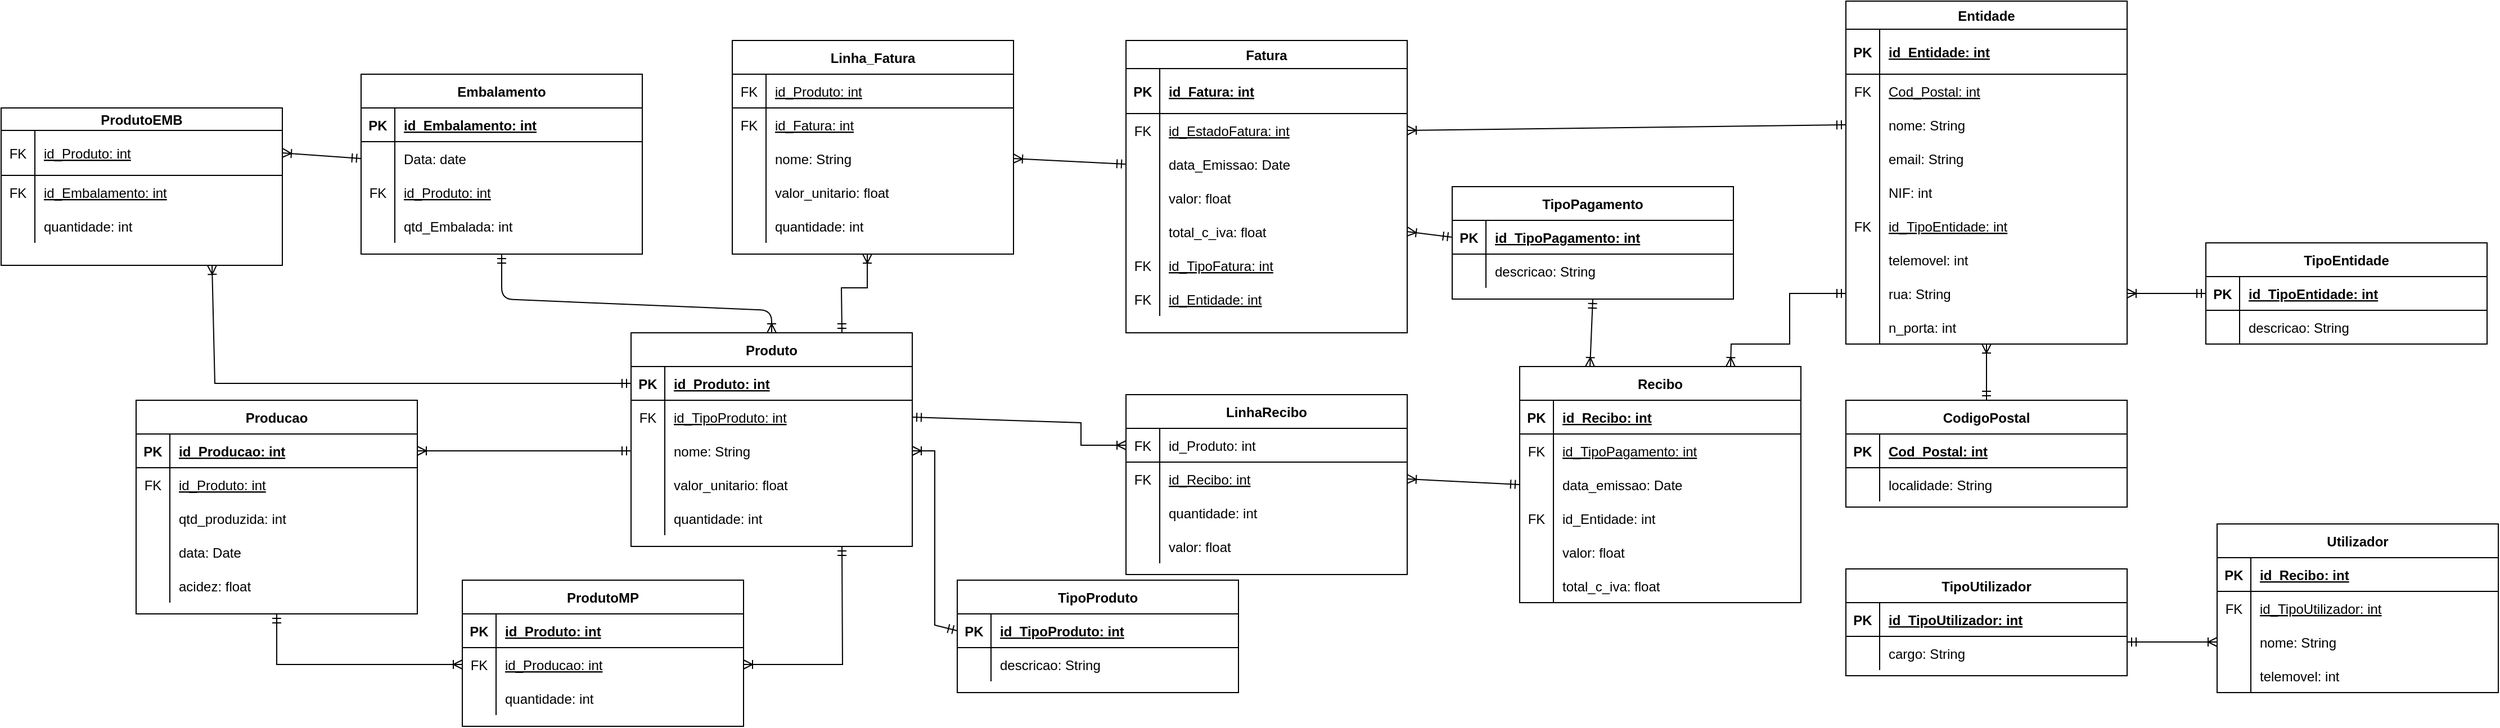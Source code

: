 <mxfile version="20.8.23" type="device"><diagram id="R2lEEEUBdFMjLlhIrx00" name="Page-1"><mxGraphModel dx="1393" dy="835" grid="1" gridSize="10" guides="1" tooltips="1" connect="1" arrows="1" fold="1" page="1" pageScale="1" pageWidth="850" pageHeight="1100" math="0" shadow="0" extFonts="Permanent Marker^https://fonts.googleapis.com/css?family=Permanent+Marker"><root><mxCell id="0"/><mxCell id="1" parent="0"/><mxCell id="C-vyLk0tnHw3VtMMgP7b-12" value="" style="endArrow=ERoneToMany;startArrow=ERmandOne;endFill=0;startFill=0;exitX=0.5;exitY=1;exitDx=0;exitDy=0;entryX=0.5;entryY=0;entryDx=0;entryDy=0;" parent="1" source="C-vyLk0tnHw3VtMMgP7b-2" target="C-vyLk0tnHw3VtMMgP7b-13" edge="1"><mxGeometry width="100" height="100" relative="1" as="geometry"><mxPoint x="400" y="180" as="sourcePoint"/><mxPoint x="460" y="205" as="targetPoint"/><Array as="points"><mxPoint x="575" y="320"/><mxPoint x="815" y="330"/></Array></mxGeometry></mxCell><mxCell id="C-vyLk0tnHw3VtMMgP7b-2" value="Embalamento" style="shape=table;startSize=30;container=1;collapsible=1;childLayout=tableLayout;fixedRows=1;rowLines=0;fontStyle=1;align=center;resizeLast=1;" parent="1" vertex="1"><mxGeometry x="450" y="120" width="250" height="160" as="geometry"/></mxCell><mxCell id="C-vyLk0tnHw3VtMMgP7b-3" value="" style="shape=partialRectangle;collapsible=0;dropTarget=0;pointerEvents=0;fillColor=none;points=[[0,0.5],[1,0.5]];portConstraint=eastwest;top=0;left=0;right=0;bottom=1;" parent="C-vyLk0tnHw3VtMMgP7b-2" vertex="1"><mxGeometry y="30" width="250" height="30" as="geometry"/></mxCell><mxCell id="C-vyLk0tnHw3VtMMgP7b-4" value="PK" style="shape=partialRectangle;overflow=hidden;connectable=0;fillColor=none;top=0;left=0;bottom=0;right=0;fontStyle=1;" parent="C-vyLk0tnHw3VtMMgP7b-3" vertex="1"><mxGeometry width="30" height="30" as="geometry"><mxRectangle width="30" height="30" as="alternateBounds"/></mxGeometry></mxCell><mxCell id="C-vyLk0tnHw3VtMMgP7b-5" value="id_Embalamento: int" style="shape=partialRectangle;overflow=hidden;connectable=0;fillColor=none;top=0;left=0;bottom=0;right=0;align=left;spacingLeft=6;fontStyle=5;" parent="C-vyLk0tnHw3VtMMgP7b-3" vertex="1"><mxGeometry x="30" width="220" height="30" as="geometry"><mxRectangle width="220" height="30" as="alternateBounds"/></mxGeometry></mxCell><mxCell id="C-vyLk0tnHw3VtMMgP7b-6" value="" style="shape=partialRectangle;collapsible=0;dropTarget=0;pointerEvents=0;fillColor=none;points=[[0,0.5],[1,0.5]];portConstraint=eastwest;top=0;left=0;right=0;bottom=0;" parent="C-vyLk0tnHw3VtMMgP7b-2" vertex="1"><mxGeometry y="60" width="250" height="30" as="geometry"/></mxCell><mxCell id="C-vyLk0tnHw3VtMMgP7b-7" value="" style="shape=partialRectangle;overflow=hidden;connectable=0;fillColor=none;top=0;left=0;bottom=0;right=0;" parent="C-vyLk0tnHw3VtMMgP7b-6" vertex="1"><mxGeometry width="30" height="30" as="geometry"><mxRectangle width="30" height="30" as="alternateBounds"/></mxGeometry></mxCell><mxCell id="C-vyLk0tnHw3VtMMgP7b-8" value="Data: date" style="shape=partialRectangle;overflow=hidden;connectable=0;fillColor=none;top=0;left=0;bottom=0;right=0;align=left;spacingLeft=6;" parent="C-vyLk0tnHw3VtMMgP7b-6" vertex="1"><mxGeometry x="30" width="220" height="30" as="geometry"><mxRectangle width="220" height="30" as="alternateBounds"/></mxGeometry></mxCell><mxCell id="C-vyLk0tnHw3VtMMgP7b-9" value="" style="shape=partialRectangle;collapsible=0;dropTarget=0;pointerEvents=0;fillColor=none;points=[[0,0.5],[1,0.5]];portConstraint=eastwest;top=0;left=0;right=0;bottom=0;" parent="C-vyLk0tnHw3VtMMgP7b-2" vertex="1"><mxGeometry y="90" width="250" height="30" as="geometry"/></mxCell><mxCell id="C-vyLk0tnHw3VtMMgP7b-10" value="FK" style="shape=partialRectangle;overflow=hidden;connectable=0;fillColor=none;top=0;left=0;bottom=0;right=0;" parent="C-vyLk0tnHw3VtMMgP7b-9" vertex="1"><mxGeometry width="30" height="30" as="geometry"><mxRectangle width="30" height="30" as="alternateBounds"/></mxGeometry></mxCell><mxCell id="C-vyLk0tnHw3VtMMgP7b-11" value="id_Produto: int" style="shape=partialRectangle;overflow=hidden;connectable=0;fillColor=none;top=0;left=0;bottom=0;right=0;align=left;spacingLeft=6;fontStyle=4" parent="C-vyLk0tnHw3VtMMgP7b-9" vertex="1"><mxGeometry x="30" width="220" height="30" as="geometry"><mxRectangle width="220" height="30" as="alternateBounds"/></mxGeometry></mxCell><mxCell id="DdCLrHwMHT7ZwU-tZhYc-4" style="shape=partialRectangle;collapsible=0;dropTarget=0;pointerEvents=0;fillColor=none;points=[[0,0.5],[1,0.5]];portConstraint=eastwest;top=0;left=0;right=0;bottom=0;" parent="C-vyLk0tnHw3VtMMgP7b-2" vertex="1"><mxGeometry y="120" width="250" height="30" as="geometry"/></mxCell><mxCell id="DdCLrHwMHT7ZwU-tZhYc-5" style="shape=partialRectangle;overflow=hidden;connectable=0;fillColor=none;top=0;left=0;bottom=0;right=0;" parent="DdCLrHwMHT7ZwU-tZhYc-4" vertex="1"><mxGeometry width="30" height="30" as="geometry"><mxRectangle width="30" height="30" as="alternateBounds"/></mxGeometry></mxCell><mxCell id="DdCLrHwMHT7ZwU-tZhYc-6" value="qtd_Embalada: int" style="shape=partialRectangle;overflow=hidden;connectable=0;fillColor=none;top=0;left=0;bottom=0;right=0;align=left;spacingLeft=6;" parent="DdCLrHwMHT7ZwU-tZhYc-4" vertex="1"><mxGeometry x="30" width="220" height="30" as="geometry"><mxRectangle width="220" height="30" as="alternateBounds"/></mxGeometry></mxCell><mxCell id="C-vyLk0tnHw3VtMMgP7b-13" value="Produto" style="shape=table;startSize=30;container=1;collapsible=1;childLayout=tableLayout;fixedRows=1;rowLines=0;fontStyle=1;align=center;resizeLast=1;" parent="1" vertex="1"><mxGeometry x="690" y="350" width="250" height="190" as="geometry"/></mxCell><mxCell id="C-vyLk0tnHw3VtMMgP7b-14" value="" style="shape=partialRectangle;collapsible=0;dropTarget=0;pointerEvents=0;fillColor=none;points=[[0,0.5],[1,0.5]];portConstraint=eastwest;top=0;left=0;right=0;bottom=1;" parent="C-vyLk0tnHw3VtMMgP7b-13" vertex="1"><mxGeometry y="30" width="250" height="30" as="geometry"/></mxCell><mxCell id="C-vyLk0tnHw3VtMMgP7b-15" value="PK" style="shape=partialRectangle;overflow=hidden;connectable=0;fillColor=none;top=0;left=0;bottom=0;right=0;fontStyle=1;" parent="C-vyLk0tnHw3VtMMgP7b-14" vertex="1"><mxGeometry width="30" height="30" as="geometry"><mxRectangle width="30" height="30" as="alternateBounds"/></mxGeometry></mxCell><mxCell id="C-vyLk0tnHw3VtMMgP7b-16" value="id_Produto: int" style="shape=partialRectangle;overflow=hidden;connectable=0;fillColor=none;top=0;left=0;bottom=0;right=0;align=left;spacingLeft=6;fontStyle=5;" parent="C-vyLk0tnHw3VtMMgP7b-14" vertex="1"><mxGeometry x="30" width="220" height="30" as="geometry"><mxRectangle width="220" height="30" as="alternateBounds"/></mxGeometry></mxCell><mxCell id="C-vyLk0tnHw3VtMMgP7b-17" value="" style="shape=partialRectangle;collapsible=0;dropTarget=0;pointerEvents=0;fillColor=none;points=[[0,0.5],[1,0.5]];portConstraint=eastwest;top=0;left=0;right=0;bottom=0;" parent="C-vyLk0tnHw3VtMMgP7b-13" vertex="1"><mxGeometry y="60" width="250" height="30" as="geometry"/></mxCell><mxCell id="C-vyLk0tnHw3VtMMgP7b-18" value="FK" style="shape=partialRectangle;overflow=hidden;connectable=0;fillColor=none;top=0;left=0;bottom=0;right=0;" parent="C-vyLk0tnHw3VtMMgP7b-17" vertex="1"><mxGeometry width="30" height="30" as="geometry"><mxRectangle width="30" height="30" as="alternateBounds"/></mxGeometry></mxCell><mxCell id="C-vyLk0tnHw3VtMMgP7b-19" value="id_TipoProduto: int" style="shape=partialRectangle;overflow=hidden;connectable=0;fillColor=none;top=0;left=0;bottom=0;right=0;align=left;spacingLeft=6;fontStyle=4" parent="C-vyLk0tnHw3VtMMgP7b-17" vertex="1"><mxGeometry x="30" width="220" height="30" as="geometry"><mxRectangle width="220" height="30" as="alternateBounds"/></mxGeometry></mxCell><mxCell id="C-vyLk0tnHw3VtMMgP7b-20" value="" style="shape=partialRectangle;collapsible=0;dropTarget=0;pointerEvents=0;fillColor=none;points=[[0,0.5],[1,0.5]];portConstraint=eastwest;top=0;left=0;right=0;bottom=0;" parent="C-vyLk0tnHw3VtMMgP7b-13" vertex="1"><mxGeometry y="90" width="250" height="30" as="geometry"/></mxCell><mxCell id="C-vyLk0tnHw3VtMMgP7b-21" value="" style="shape=partialRectangle;overflow=hidden;connectable=0;fillColor=none;top=0;left=0;bottom=0;right=0;" parent="C-vyLk0tnHw3VtMMgP7b-20" vertex="1"><mxGeometry width="30" height="30" as="geometry"><mxRectangle width="30" height="30" as="alternateBounds"/></mxGeometry></mxCell><mxCell id="C-vyLk0tnHw3VtMMgP7b-22" value="nome: String" style="shape=partialRectangle;overflow=hidden;connectable=0;fillColor=none;top=0;left=0;bottom=0;right=0;align=left;spacingLeft=6;" parent="C-vyLk0tnHw3VtMMgP7b-20" vertex="1"><mxGeometry x="30" width="220" height="30" as="geometry"><mxRectangle width="220" height="30" as="alternateBounds"/></mxGeometry></mxCell><mxCell id="DdCLrHwMHT7ZwU-tZhYc-7" style="shape=partialRectangle;collapsible=0;dropTarget=0;pointerEvents=0;fillColor=none;points=[[0,0.5],[1,0.5]];portConstraint=eastwest;top=0;left=0;right=0;bottom=0;" parent="C-vyLk0tnHw3VtMMgP7b-13" vertex="1"><mxGeometry y="120" width="250" height="30" as="geometry"/></mxCell><mxCell id="DdCLrHwMHT7ZwU-tZhYc-8" style="shape=partialRectangle;overflow=hidden;connectable=0;fillColor=none;top=0;left=0;bottom=0;right=0;" parent="DdCLrHwMHT7ZwU-tZhYc-7" vertex="1"><mxGeometry width="30" height="30" as="geometry"><mxRectangle width="30" height="30" as="alternateBounds"/></mxGeometry></mxCell><mxCell id="DdCLrHwMHT7ZwU-tZhYc-9" value="valor_unitario: float" style="shape=partialRectangle;overflow=hidden;connectable=0;fillColor=none;top=0;left=0;bottom=0;right=0;align=left;spacingLeft=6;" parent="DdCLrHwMHT7ZwU-tZhYc-7" vertex="1"><mxGeometry x="30" width="220" height="30" as="geometry"><mxRectangle width="220" height="30" as="alternateBounds"/></mxGeometry></mxCell><mxCell id="DdCLrHwMHT7ZwU-tZhYc-10" style="shape=partialRectangle;collapsible=0;dropTarget=0;pointerEvents=0;fillColor=none;points=[[0,0.5],[1,0.5]];portConstraint=eastwest;top=0;left=0;right=0;bottom=0;" parent="C-vyLk0tnHw3VtMMgP7b-13" vertex="1"><mxGeometry y="150" width="250" height="30" as="geometry"/></mxCell><mxCell id="DdCLrHwMHT7ZwU-tZhYc-11" style="shape=partialRectangle;overflow=hidden;connectable=0;fillColor=none;top=0;left=0;bottom=0;right=0;" parent="DdCLrHwMHT7ZwU-tZhYc-10" vertex="1"><mxGeometry width="30" height="30" as="geometry"><mxRectangle width="30" height="30" as="alternateBounds"/></mxGeometry></mxCell><mxCell id="DdCLrHwMHT7ZwU-tZhYc-12" value="quantidade: int" style="shape=partialRectangle;overflow=hidden;connectable=0;fillColor=none;top=0;left=0;bottom=0;right=0;align=left;spacingLeft=6;" parent="DdCLrHwMHT7ZwU-tZhYc-10" vertex="1"><mxGeometry x="30" width="220" height="30" as="geometry"><mxRectangle width="220" height="30" as="alternateBounds"/></mxGeometry></mxCell><mxCell id="C-vyLk0tnHw3VtMMgP7b-23" value="ProdutoEMB" style="shape=table;startSize=20;container=1;collapsible=1;childLayout=tableLayout;fixedRows=1;rowLines=0;fontStyle=1;align=center;resizeLast=1;" parent="1" vertex="1"><mxGeometry x="130" y="150" width="250" height="140" as="geometry"/></mxCell><mxCell id="C-vyLk0tnHw3VtMMgP7b-24" value="" style="shape=partialRectangle;collapsible=0;dropTarget=0;pointerEvents=0;fillColor=none;points=[[0,0.5],[1,0.5]];portConstraint=eastwest;top=0;left=0;right=0;bottom=1;" parent="C-vyLk0tnHw3VtMMgP7b-23" vertex="1"><mxGeometry y="20" width="250" height="40" as="geometry"/></mxCell><mxCell id="C-vyLk0tnHw3VtMMgP7b-25" value="FK" style="shape=partialRectangle;overflow=hidden;connectable=0;fillColor=none;top=0;left=0;bottom=0;right=0;fontStyle=0;" parent="C-vyLk0tnHw3VtMMgP7b-24" vertex="1"><mxGeometry width="30" height="40" as="geometry"><mxRectangle width="30" height="40" as="alternateBounds"/></mxGeometry></mxCell><mxCell id="C-vyLk0tnHw3VtMMgP7b-26" value="id_Produto: int" style="shape=partialRectangle;overflow=hidden;connectable=0;fillColor=none;top=0;left=0;bottom=0;right=0;align=left;spacingLeft=6;fontStyle=4;" parent="C-vyLk0tnHw3VtMMgP7b-24" vertex="1"><mxGeometry x="30" width="220" height="40" as="geometry"><mxRectangle width="220" height="40" as="alternateBounds"/></mxGeometry></mxCell><mxCell id="C-vyLk0tnHw3VtMMgP7b-27" value="" style="shape=partialRectangle;collapsible=0;dropTarget=0;pointerEvents=0;fillColor=none;points=[[0,0.5],[1,0.5]];portConstraint=eastwest;top=0;left=0;right=0;bottom=0;" parent="C-vyLk0tnHw3VtMMgP7b-23" vertex="1"><mxGeometry y="60" width="250" height="30" as="geometry"/></mxCell><mxCell id="C-vyLk0tnHw3VtMMgP7b-28" value="FK" style="shape=partialRectangle;overflow=hidden;connectable=0;fillColor=none;top=0;left=0;bottom=0;right=0;" parent="C-vyLk0tnHw3VtMMgP7b-27" vertex="1"><mxGeometry width="30" height="30" as="geometry"><mxRectangle width="30" height="30" as="alternateBounds"/></mxGeometry></mxCell><mxCell id="C-vyLk0tnHw3VtMMgP7b-29" value="id_Embalamento: int" style="shape=partialRectangle;overflow=hidden;connectable=0;fillColor=none;top=0;left=0;bottom=0;right=0;align=left;spacingLeft=6;fontStyle=4" parent="C-vyLk0tnHw3VtMMgP7b-27" vertex="1"><mxGeometry x="30" width="220" height="30" as="geometry"><mxRectangle width="220" height="30" as="alternateBounds"/></mxGeometry></mxCell><mxCell id="DdCLrHwMHT7ZwU-tZhYc-1" style="shape=partialRectangle;collapsible=0;dropTarget=0;pointerEvents=0;fillColor=none;points=[[0,0.5],[1,0.5]];portConstraint=eastwest;top=0;left=0;right=0;bottom=0;" parent="C-vyLk0tnHw3VtMMgP7b-23" vertex="1"><mxGeometry y="90" width="250" height="30" as="geometry"/></mxCell><mxCell id="DdCLrHwMHT7ZwU-tZhYc-2" style="shape=partialRectangle;overflow=hidden;connectable=0;fillColor=none;top=0;left=0;bottom=0;right=0;" parent="DdCLrHwMHT7ZwU-tZhYc-1" vertex="1"><mxGeometry width="30" height="30" as="geometry"><mxRectangle width="30" height="30" as="alternateBounds"/></mxGeometry></mxCell><mxCell id="DdCLrHwMHT7ZwU-tZhYc-3" value="quantidade: int" style="shape=partialRectangle;overflow=hidden;connectable=0;fillColor=none;top=0;left=0;bottom=0;right=0;align=left;spacingLeft=6;" parent="DdCLrHwMHT7ZwU-tZhYc-1" vertex="1"><mxGeometry x="30" width="220" height="30" as="geometry"><mxRectangle width="220" height="30" as="alternateBounds"/></mxGeometry></mxCell><mxCell id="C-vyLk0tnHw3VtMMgP7b-1" value="" style="endArrow=ERoneToMany;startArrow=ERmandOne;endFill=0;startFill=0;exitX=0;exitY=0.5;exitDx=0;exitDy=0;" parent="1" source="C-vyLk0tnHw3VtMMgP7b-6" edge="1"><mxGeometry width="100" height="100" relative="1" as="geometry"><mxPoint x="340" y="720" as="sourcePoint"/><mxPoint x="380" y="190" as="targetPoint"/></mxGeometry></mxCell><mxCell id="DdCLrHwMHT7ZwU-tZhYc-16" value="" style="endArrow=ERmandOne;html=1;rounded=0;entryX=0;entryY=0.5;entryDx=0;entryDy=0;startArrow=ERoneToMany;startFill=0;endFill=0;exitX=0.75;exitY=1;exitDx=0;exitDy=0;" parent="1" source="C-vyLk0tnHw3VtMMgP7b-23" target="C-vyLk0tnHw3VtMMgP7b-14" edge="1"><mxGeometry width="50" height="50" relative="1" as="geometry"><mxPoint x="130" y="290" as="sourcePoint"/><mxPoint x="270" y="360" as="targetPoint"/><Array as="points"><mxPoint x="320" y="395"/></Array></mxGeometry></mxCell><mxCell id="DdCLrHwMHT7ZwU-tZhYc-17" value="Producao" style="shape=table;startSize=30;container=1;collapsible=1;childLayout=tableLayout;fixedRows=1;rowLines=0;fontStyle=1;align=center;resizeLast=1;" parent="1" vertex="1"><mxGeometry x="250" y="410" width="250" height="190" as="geometry"/></mxCell><mxCell id="DdCLrHwMHT7ZwU-tZhYc-18" value="" style="shape=partialRectangle;collapsible=0;dropTarget=0;pointerEvents=0;fillColor=none;points=[[0,0.5],[1,0.5]];portConstraint=eastwest;top=0;left=0;right=0;bottom=1;" parent="DdCLrHwMHT7ZwU-tZhYc-17" vertex="1"><mxGeometry y="30" width="250" height="30" as="geometry"/></mxCell><mxCell id="DdCLrHwMHT7ZwU-tZhYc-19" value="PK" style="shape=partialRectangle;overflow=hidden;connectable=0;fillColor=none;top=0;left=0;bottom=0;right=0;fontStyle=1;" parent="DdCLrHwMHT7ZwU-tZhYc-18" vertex="1"><mxGeometry width="30" height="30" as="geometry"><mxRectangle width="30" height="30" as="alternateBounds"/></mxGeometry></mxCell><mxCell id="DdCLrHwMHT7ZwU-tZhYc-20" value="id_Producao: int" style="shape=partialRectangle;overflow=hidden;connectable=0;fillColor=none;top=0;left=0;bottom=0;right=0;align=left;spacingLeft=6;fontStyle=5;" parent="DdCLrHwMHT7ZwU-tZhYc-18" vertex="1"><mxGeometry x="30" width="220" height="30" as="geometry"><mxRectangle width="220" height="30" as="alternateBounds"/></mxGeometry></mxCell><mxCell id="DdCLrHwMHT7ZwU-tZhYc-21" value="" style="shape=partialRectangle;collapsible=0;dropTarget=0;pointerEvents=0;fillColor=none;points=[[0,0.5],[1,0.5]];portConstraint=eastwest;top=0;left=0;right=0;bottom=0;" parent="DdCLrHwMHT7ZwU-tZhYc-17" vertex="1"><mxGeometry y="60" width="250" height="30" as="geometry"/></mxCell><mxCell id="DdCLrHwMHT7ZwU-tZhYc-22" value="FK" style="shape=partialRectangle;overflow=hidden;connectable=0;fillColor=none;top=0;left=0;bottom=0;right=0;" parent="DdCLrHwMHT7ZwU-tZhYc-21" vertex="1"><mxGeometry width="30" height="30" as="geometry"><mxRectangle width="30" height="30" as="alternateBounds"/></mxGeometry></mxCell><mxCell id="DdCLrHwMHT7ZwU-tZhYc-23" value="id_Produto: int" style="shape=partialRectangle;overflow=hidden;connectable=0;fillColor=none;top=0;left=0;bottom=0;right=0;align=left;spacingLeft=6;fontStyle=4" parent="DdCLrHwMHT7ZwU-tZhYc-21" vertex="1"><mxGeometry x="30" width="220" height="30" as="geometry"><mxRectangle width="220" height="30" as="alternateBounds"/></mxGeometry></mxCell><mxCell id="DdCLrHwMHT7ZwU-tZhYc-24" style="shape=partialRectangle;collapsible=0;dropTarget=0;pointerEvents=0;fillColor=none;points=[[0,0.5],[1,0.5]];portConstraint=eastwest;top=0;left=0;right=0;bottom=0;" parent="DdCLrHwMHT7ZwU-tZhYc-17" vertex="1"><mxGeometry y="90" width="250" height="30" as="geometry"/></mxCell><mxCell id="DdCLrHwMHT7ZwU-tZhYc-25" style="shape=partialRectangle;overflow=hidden;connectable=0;fillColor=none;top=0;left=0;bottom=0;right=0;" parent="DdCLrHwMHT7ZwU-tZhYc-24" vertex="1"><mxGeometry width="30" height="30" as="geometry"><mxRectangle width="30" height="30" as="alternateBounds"/></mxGeometry></mxCell><mxCell id="DdCLrHwMHT7ZwU-tZhYc-26" value="qtd_produzida: int" style="shape=partialRectangle;overflow=hidden;connectable=0;fillColor=none;top=0;left=0;bottom=0;right=0;align=left;spacingLeft=6;" parent="DdCLrHwMHT7ZwU-tZhYc-24" vertex="1"><mxGeometry x="30" width="220" height="30" as="geometry"><mxRectangle width="220" height="30" as="alternateBounds"/></mxGeometry></mxCell><mxCell id="DdCLrHwMHT7ZwU-tZhYc-27" style="shape=partialRectangle;collapsible=0;dropTarget=0;pointerEvents=0;fillColor=none;points=[[0,0.5],[1,0.5]];portConstraint=eastwest;top=0;left=0;right=0;bottom=0;" parent="DdCLrHwMHT7ZwU-tZhYc-17" vertex="1"><mxGeometry y="120" width="250" height="30" as="geometry"/></mxCell><mxCell id="DdCLrHwMHT7ZwU-tZhYc-28" style="shape=partialRectangle;overflow=hidden;connectable=0;fillColor=none;top=0;left=0;bottom=0;right=0;" parent="DdCLrHwMHT7ZwU-tZhYc-27" vertex="1"><mxGeometry width="30" height="30" as="geometry"><mxRectangle width="30" height="30" as="alternateBounds"/></mxGeometry></mxCell><mxCell id="DdCLrHwMHT7ZwU-tZhYc-29" value="data: Date" style="shape=partialRectangle;overflow=hidden;connectable=0;fillColor=none;top=0;left=0;bottom=0;right=0;align=left;spacingLeft=6;" parent="DdCLrHwMHT7ZwU-tZhYc-27" vertex="1"><mxGeometry x="30" width="220" height="30" as="geometry"><mxRectangle width="220" height="30" as="alternateBounds"/></mxGeometry></mxCell><mxCell id="DdCLrHwMHT7ZwU-tZhYc-30" style="shape=partialRectangle;collapsible=0;dropTarget=0;pointerEvents=0;fillColor=none;points=[[0,0.5],[1,0.5]];portConstraint=eastwest;top=0;left=0;right=0;bottom=0;" parent="DdCLrHwMHT7ZwU-tZhYc-17" vertex="1"><mxGeometry y="150" width="250" height="30" as="geometry"/></mxCell><mxCell id="DdCLrHwMHT7ZwU-tZhYc-31" style="shape=partialRectangle;overflow=hidden;connectable=0;fillColor=none;top=0;left=0;bottom=0;right=0;" parent="DdCLrHwMHT7ZwU-tZhYc-30" vertex="1"><mxGeometry width="30" height="30" as="geometry"><mxRectangle width="30" height="30" as="alternateBounds"/></mxGeometry></mxCell><mxCell id="DdCLrHwMHT7ZwU-tZhYc-32" value="acidez: float" style="shape=partialRectangle;overflow=hidden;connectable=0;fillColor=none;top=0;left=0;bottom=0;right=0;align=left;spacingLeft=6;" parent="DdCLrHwMHT7ZwU-tZhYc-30" vertex="1"><mxGeometry x="30" width="220" height="30" as="geometry"><mxRectangle width="220" height="30" as="alternateBounds"/></mxGeometry></mxCell><mxCell id="DdCLrHwMHT7ZwU-tZhYc-33" value="ProdutoMP" style="shape=table;startSize=30;container=1;collapsible=1;childLayout=tableLayout;fixedRows=1;rowLines=0;fontStyle=1;align=center;resizeLast=1;" parent="1" vertex="1"><mxGeometry x="540" y="570" width="250" height="130" as="geometry"/></mxCell><mxCell id="DdCLrHwMHT7ZwU-tZhYc-34" value="" style="shape=partialRectangle;collapsible=0;dropTarget=0;pointerEvents=0;fillColor=none;points=[[0,0.5],[1,0.5]];portConstraint=eastwest;top=0;left=0;right=0;bottom=1;" parent="DdCLrHwMHT7ZwU-tZhYc-33" vertex="1"><mxGeometry y="30" width="250" height="30" as="geometry"/></mxCell><mxCell id="DdCLrHwMHT7ZwU-tZhYc-35" value="PK" style="shape=partialRectangle;overflow=hidden;connectable=0;fillColor=none;top=0;left=0;bottom=0;right=0;fontStyle=1;" parent="DdCLrHwMHT7ZwU-tZhYc-34" vertex="1"><mxGeometry width="30" height="30" as="geometry"><mxRectangle width="30" height="30" as="alternateBounds"/></mxGeometry></mxCell><mxCell id="DdCLrHwMHT7ZwU-tZhYc-36" value="id_Produto: int" style="shape=partialRectangle;overflow=hidden;connectable=0;fillColor=none;top=0;left=0;bottom=0;right=0;align=left;spacingLeft=6;fontStyle=5;" parent="DdCLrHwMHT7ZwU-tZhYc-34" vertex="1"><mxGeometry x="30" width="220" height="30" as="geometry"><mxRectangle width="220" height="30" as="alternateBounds"/></mxGeometry></mxCell><mxCell id="DdCLrHwMHT7ZwU-tZhYc-37" value="" style="shape=partialRectangle;collapsible=0;dropTarget=0;pointerEvents=0;fillColor=none;points=[[0,0.5],[1,0.5]];portConstraint=eastwest;top=0;left=0;right=0;bottom=0;" parent="DdCLrHwMHT7ZwU-tZhYc-33" vertex="1"><mxGeometry y="60" width="250" height="30" as="geometry"/></mxCell><mxCell id="DdCLrHwMHT7ZwU-tZhYc-38" value="FK" style="shape=partialRectangle;overflow=hidden;connectable=0;fillColor=none;top=0;left=0;bottom=0;right=0;" parent="DdCLrHwMHT7ZwU-tZhYc-37" vertex="1"><mxGeometry width="30" height="30" as="geometry"><mxRectangle width="30" height="30" as="alternateBounds"/></mxGeometry></mxCell><mxCell id="DdCLrHwMHT7ZwU-tZhYc-39" value="id_Producao: int" style="shape=partialRectangle;overflow=hidden;connectable=0;fillColor=none;top=0;left=0;bottom=0;right=0;align=left;spacingLeft=6;fontStyle=4" parent="DdCLrHwMHT7ZwU-tZhYc-37" vertex="1"><mxGeometry x="30" width="220" height="30" as="geometry"><mxRectangle width="220" height="30" as="alternateBounds"/></mxGeometry></mxCell><mxCell id="DdCLrHwMHT7ZwU-tZhYc-40" style="shape=partialRectangle;collapsible=0;dropTarget=0;pointerEvents=0;fillColor=none;points=[[0,0.5],[1,0.5]];portConstraint=eastwest;top=0;left=0;right=0;bottom=0;" parent="DdCLrHwMHT7ZwU-tZhYc-33" vertex="1"><mxGeometry y="90" width="250" height="30" as="geometry"/></mxCell><mxCell id="DdCLrHwMHT7ZwU-tZhYc-41" style="shape=partialRectangle;overflow=hidden;connectable=0;fillColor=none;top=0;left=0;bottom=0;right=0;" parent="DdCLrHwMHT7ZwU-tZhYc-40" vertex="1"><mxGeometry width="30" height="30" as="geometry"><mxRectangle width="30" height="30" as="alternateBounds"/></mxGeometry></mxCell><mxCell id="DdCLrHwMHT7ZwU-tZhYc-42" value="quantidade: int" style="shape=partialRectangle;overflow=hidden;connectable=0;fillColor=none;top=0;left=0;bottom=0;right=0;align=left;spacingLeft=6;" parent="DdCLrHwMHT7ZwU-tZhYc-40" vertex="1"><mxGeometry x="30" width="220" height="30" as="geometry"><mxRectangle width="220" height="30" as="alternateBounds"/></mxGeometry></mxCell><mxCell id="DdCLrHwMHT7ZwU-tZhYc-43" value="" style="endArrow=ERmandOne;html=1;rounded=0;entryX=0;entryY=0.5;entryDx=0;entryDy=0;exitX=1;exitY=0.5;exitDx=0;exitDy=0;startArrow=ERoneToMany;startFill=0;endFill=0;" parent="1" source="DdCLrHwMHT7ZwU-tZhYc-18" target="C-vyLk0tnHw3VtMMgP7b-20" edge="1"><mxGeometry width="50" height="50" relative="1" as="geometry"><mxPoint x="30" y="400" as="sourcePoint"/><mxPoint x="80" y="350" as="targetPoint"/></mxGeometry></mxCell><mxCell id="DdCLrHwMHT7ZwU-tZhYc-44" value="" style="endArrow=ERoneToMany;html=1;rounded=0;entryX=0;entryY=0.5;entryDx=0;entryDy=0;exitX=0.5;exitY=1;exitDx=0;exitDy=0;endFill=0;startArrow=ERmandOne;startFill=0;" parent="1" source="DdCLrHwMHT7ZwU-tZhYc-17" target="DdCLrHwMHT7ZwU-tZhYc-37" edge="1"><mxGeometry width="50" height="50" relative="1" as="geometry"><mxPoint x="140" y="700" as="sourcePoint"/><mxPoint x="300" y="680" as="targetPoint"/><Array as="points"><mxPoint x="375" y="645"/></Array></mxGeometry></mxCell><mxCell id="DdCLrHwMHT7ZwU-tZhYc-45" value="" style="endArrow=ERmandOne;html=1;rounded=0;entryX=0.75;entryY=1;entryDx=0;entryDy=0;exitX=1;exitY=0.5;exitDx=0;exitDy=0;startArrow=ERoneToMany;startFill=0;endFill=0;" parent="1" source="DdCLrHwMHT7ZwU-tZhYc-37" target="C-vyLk0tnHw3VtMMgP7b-13" edge="1"><mxGeometry width="50" height="50" relative="1" as="geometry"><mxPoint x="300" y="515" as="sourcePoint"/><mxPoint x="460" y="495" as="targetPoint"/><Array as="points"><mxPoint x="878" y="645"/></Array></mxGeometry></mxCell><mxCell id="DdCLrHwMHT7ZwU-tZhYc-46" value="Linha_Fatura" style="shape=table;startSize=30;container=1;collapsible=1;childLayout=tableLayout;fixedRows=1;rowLines=0;fontStyle=1;align=center;resizeLast=1;" parent="1" vertex="1"><mxGeometry x="780" y="90" width="250" height="190" as="geometry"/></mxCell><mxCell id="DdCLrHwMHT7ZwU-tZhYc-47" value="" style="shape=partialRectangle;collapsible=0;dropTarget=0;pointerEvents=0;fillColor=none;points=[[0,0.5],[1,0.5]];portConstraint=eastwest;top=0;left=0;right=0;bottom=1;" parent="DdCLrHwMHT7ZwU-tZhYc-46" vertex="1"><mxGeometry y="30" width="250" height="30" as="geometry"/></mxCell><mxCell id="DdCLrHwMHT7ZwU-tZhYc-48" value="FK" style="shape=partialRectangle;overflow=hidden;connectable=0;fillColor=none;top=0;left=0;bottom=0;right=0;fontStyle=0;" parent="DdCLrHwMHT7ZwU-tZhYc-47" vertex="1"><mxGeometry width="30" height="30" as="geometry"><mxRectangle width="30" height="30" as="alternateBounds"/></mxGeometry></mxCell><mxCell id="DdCLrHwMHT7ZwU-tZhYc-49" value="id_Produto: int" style="shape=partialRectangle;overflow=hidden;connectable=0;fillColor=none;top=0;left=0;bottom=0;right=0;align=left;spacingLeft=6;fontStyle=4;" parent="DdCLrHwMHT7ZwU-tZhYc-47" vertex="1"><mxGeometry x="30" width="220" height="30" as="geometry"><mxRectangle width="220" height="30" as="alternateBounds"/></mxGeometry></mxCell><mxCell id="DdCLrHwMHT7ZwU-tZhYc-50" value="" style="shape=partialRectangle;collapsible=0;dropTarget=0;pointerEvents=0;fillColor=none;points=[[0,0.5],[1,0.5]];portConstraint=eastwest;top=0;left=0;right=0;bottom=0;" parent="DdCLrHwMHT7ZwU-tZhYc-46" vertex="1"><mxGeometry y="60" width="250" height="30" as="geometry"/></mxCell><mxCell id="DdCLrHwMHT7ZwU-tZhYc-51" value="FK" style="shape=partialRectangle;overflow=hidden;connectable=0;fillColor=none;top=0;left=0;bottom=0;right=0;" parent="DdCLrHwMHT7ZwU-tZhYc-50" vertex="1"><mxGeometry width="30" height="30" as="geometry"><mxRectangle width="30" height="30" as="alternateBounds"/></mxGeometry></mxCell><mxCell id="DdCLrHwMHT7ZwU-tZhYc-52" value="id_Fatura: int" style="shape=partialRectangle;overflow=hidden;connectable=0;fillColor=none;top=0;left=0;bottom=0;right=0;align=left;spacingLeft=6;fontStyle=4" parent="DdCLrHwMHT7ZwU-tZhYc-50" vertex="1"><mxGeometry x="30" width="220" height="30" as="geometry"><mxRectangle width="220" height="30" as="alternateBounds"/></mxGeometry></mxCell><mxCell id="DdCLrHwMHT7ZwU-tZhYc-53" value="" style="shape=partialRectangle;collapsible=0;dropTarget=0;pointerEvents=0;fillColor=none;points=[[0,0.5],[1,0.5]];portConstraint=eastwest;top=0;left=0;right=0;bottom=0;" parent="DdCLrHwMHT7ZwU-tZhYc-46" vertex="1"><mxGeometry y="90" width="250" height="30" as="geometry"/></mxCell><mxCell id="DdCLrHwMHT7ZwU-tZhYc-54" value="" style="shape=partialRectangle;overflow=hidden;connectable=0;fillColor=none;top=0;left=0;bottom=0;right=0;" parent="DdCLrHwMHT7ZwU-tZhYc-53" vertex="1"><mxGeometry width="30" height="30" as="geometry"><mxRectangle width="30" height="30" as="alternateBounds"/></mxGeometry></mxCell><mxCell id="DdCLrHwMHT7ZwU-tZhYc-55" value="nome: String" style="shape=partialRectangle;overflow=hidden;connectable=0;fillColor=none;top=0;left=0;bottom=0;right=0;align=left;spacingLeft=6;" parent="DdCLrHwMHT7ZwU-tZhYc-53" vertex="1"><mxGeometry x="30" width="220" height="30" as="geometry"><mxRectangle width="220" height="30" as="alternateBounds"/></mxGeometry></mxCell><mxCell id="DdCLrHwMHT7ZwU-tZhYc-56" style="shape=partialRectangle;collapsible=0;dropTarget=0;pointerEvents=0;fillColor=none;points=[[0,0.5],[1,0.5]];portConstraint=eastwest;top=0;left=0;right=0;bottom=0;" parent="DdCLrHwMHT7ZwU-tZhYc-46" vertex="1"><mxGeometry y="120" width="250" height="30" as="geometry"/></mxCell><mxCell id="DdCLrHwMHT7ZwU-tZhYc-57" style="shape=partialRectangle;overflow=hidden;connectable=0;fillColor=none;top=0;left=0;bottom=0;right=0;" parent="DdCLrHwMHT7ZwU-tZhYc-56" vertex="1"><mxGeometry width="30" height="30" as="geometry"><mxRectangle width="30" height="30" as="alternateBounds"/></mxGeometry></mxCell><mxCell id="DdCLrHwMHT7ZwU-tZhYc-58" value="valor_unitario: float" style="shape=partialRectangle;overflow=hidden;connectable=0;fillColor=none;top=0;left=0;bottom=0;right=0;align=left;spacingLeft=6;" parent="DdCLrHwMHT7ZwU-tZhYc-56" vertex="1"><mxGeometry x="30" width="220" height="30" as="geometry"><mxRectangle width="220" height="30" as="alternateBounds"/></mxGeometry></mxCell><mxCell id="DdCLrHwMHT7ZwU-tZhYc-59" style="shape=partialRectangle;collapsible=0;dropTarget=0;pointerEvents=0;fillColor=none;points=[[0,0.5],[1,0.5]];portConstraint=eastwest;top=0;left=0;right=0;bottom=0;" parent="DdCLrHwMHT7ZwU-tZhYc-46" vertex="1"><mxGeometry y="150" width="250" height="30" as="geometry"/></mxCell><mxCell id="DdCLrHwMHT7ZwU-tZhYc-60" style="shape=partialRectangle;overflow=hidden;connectable=0;fillColor=none;top=0;left=0;bottom=0;right=0;" parent="DdCLrHwMHT7ZwU-tZhYc-59" vertex="1"><mxGeometry width="30" height="30" as="geometry"><mxRectangle width="30" height="30" as="alternateBounds"/></mxGeometry></mxCell><mxCell id="DdCLrHwMHT7ZwU-tZhYc-61" value="quantidade: int" style="shape=partialRectangle;overflow=hidden;connectable=0;fillColor=none;top=0;left=0;bottom=0;right=0;align=left;spacingLeft=6;" parent="DdCLrHwMHT7ZwU-tZhYc-59" vertex="1"><mxGeometry x="30" width="220" height="30" as="geometry"><mxRectangle width="220" height="30" as="alternateBounds"/></mxGeometry></mxCell><mxCell id="DdCLrHwMHT7ZwU-tZhYc-62" value="" style="endArrow=ERoneToMany;html=1;rounded=0;exitX=0.75;exitY=0;exitDx=0;exitDy=0;startArrow=ERmandOne;startFill=0;endFill=0;" parent="1" source="C-vyLk0tnHw3VtMMgP7b-13" edge="1"><mxGeometry width="50" height="50" relative="1" as="geometry"><mxPoint x="1010" y="490" as="sourcePoint"/><mxPoint x="900" y="280" as="targetPoint"/><Array as="points"><mxPoint x="877" y="310"/><mxPoint x="900" y="310"/></Array></mxGeometry></mxCell><mxCell id="DdCLrHwMHT7ZwU-tZhYc-63" value="Fatura" style="shape=table;startSize=25;container=1;collapsible=1;childLayout=tableLayout;fixedRows=1;rowLines=0;fontStyle=1;align=center;resizeLast=1;" parent="1" vertex="1"><mxGeometry x="1130" y="90" width="250" height="260" as="geometry"/></mxCell><mxCell id="DdCLrHwMHT7ZwU-tZhYc-64" value="" style="shape=partialRectangle;collapsible=0;dropTarget=0;pointerEvents=0;fillColor=none;points=[[0,0.5],[1,0.5]];portConstraint=eastwest;top=0;left=0;right=0;bottom=1;" parent="DdCLrHwMHT7ZwU-tZhYc-63" vertex="1"><mxGeometry y="25" width="250" height="40" as="geometry"/></mxCell><mxCell id="DdCLrHwMHT7ZwU-tZhYc-65" value="PK" style="shape=partialRectangle;overflow=hidden;connectable=0;fillColor=none;top=0;left=0;bottom=0;right=0;fontStyle=1;" parent="DdCLrHwMHT7ZwU-tZhYc-64" vertex="1"><mxGeometry width="30" height="40" as="geometry"><mxRectangle width="30" height="40" as="alternateBounds"/></mxGeometry></mxCell><mxCell id="DdCLrHwMHT7ZwU-tZhYc-66" value="id_Fatura: int" style="shape=partialRectangle;overflow=hidden;connectable=0;fillColor=none;top=0;left=0;bottom=0;right=0;align=left;spacingLeft=6;fontStyle=5;" parent="DdCLrHwMHT7ZwU-tZhYc-64" vertex="1"><mxGeometry x="30" width="220" height="40" as="geometry"><mxRectangle width="220" height="40" as="alternateBounds"/></mxGeometry></mxCell><mxCell id="DdCLrHwMHT7ZwU-tZhYc-67" value="" style="shape=partialRectangle;collapsible=0;dropTarget=0;pointerEvents=0;fillColor=none;points=[[0,0.5],[1,0.5]];portConstraint=eastwest;top=0;left=0;right=0;bottom=0;" parent="DdCLrHwMHT7ZwU-tZhYc-63" vertex="1"><mxGeometry y="65" width="250" height="30" as="geometry"/></mxCell><mxCell id="DdCLrHwMHT7ZwU-tZhYc-68" value="FK" style="shape=partialRectangle;overflow=hidden;connectable=0;fillColor=none;top=0;left=0;bottom=0;right=0;" parent="DdCLrHwMHT7ZwU-tZhYc-67" vertex="1"><mxGeometry width="30" height="30" as="geometry"><mxRectangle width="30" height="30" as="alternateBounds"/></mxGeometry></mxCell><mxCell id="DdCLrHwMHT7ZwU-tZhYc-69" value="id_EstadoFatura: int" style="shape=partialRectangle;overflow=hidden;connectable=0;fillColor=none;top=0;left=0;bottom=0;right=0;align=left;spacingLeft=6;fontStyle=4" parent="DdCLrHwMHT7ZwU-tZhYc-67" vertex="1"><mxGeometry x="30" width="220" height="30" as="geometry"><mxRectangle width="220" height="30" as="alternateBounds"/></mxGeometry></mxCell><mxCell id="DdCLrHwMHT7ZwU-tZhYc-70" value="" style="shape=partialRectangle;collapsible=0;dropTarget=0;pointerEvents=0;fillColor=none;points=[[0,0.5],[1,0.5]];portConstraint=eastwest;top=0;left=0;right=0;bottom=0;" parent="DdCLrHwMHT7ZwU-tZhYc-63" vertex="1"><mxGeometry y="95" width="250" height="30" as="geometry"/></mxCell><mxCell id="DdCLrHwMHT7ZwU-tZhYc-71" value="" style="shape=partialRectangle;overflow=hidden;connectable=0;fillColor=none;top=0;left=0;bottom=0;right=0;" parent="DdCLrHwMHT7ZwU-tZhYc-70" vertex="1"><mxGeometry width="30" height="30" as="geometry"><mxRectangle width="30" height="30" as="alternateBounds"/></mxGeometry></mxCell><mxCell id="DdCLrHwMHT7ZwU-tZhYc-72" value="data_Emissao: Date" style="shape=partialRectangle;overflow=hidden;connectable=0;fillColor=none;top=0;left=0;bottom=0;right=0;align=left;spacingLeft=6;" parent="DdCLrHwMHT7ZwU-tZhYc-70" vertex="1"><mxGeometry x="30" width="220" height="30" as="geometry"><mxRectangle width="220" height="30" as="alternateBounds"/></mxGeometry></mxCell><mxCell id="DdCLrHwMHT7ZwU-tZhYc-73" style="shape=partialRectangle;collapsible=0;dropTarget=0;pointerEvents=0;fillColor=none;points=[[0,0.5],[1,0.5]];portConstraint=eastwest;top=0;left=0;right=0;bottom=0;" parent="DdCLrHwMHT7ZwU-tZhYc-63" vertex="1"><mxGeometry y="125" width="250" height="30" as="geometry"/></mxCell><mxCell id="DdCLrHwMHT7ZwU-tZhYc-74" style="shape=partialRectangle;overflow=hidden;connectable=0;fillColor=none;top=0;left=0;bottom=0;right=0;" parent="DdCLrHwMHT7ZwU-tZhYc-73" vertex="1"><mxGeometry width="30" height="30" as="geometry"><mxRectangle width="30" height="30" as="alternateBounds"/></mxGeometry></mxCell><mxCell id="DdCLrHwMHT7ZwU-tZhYc-75" value="valor: float" style="shape=partialRectangle;overflow=hidden;connectable=0;fillColor=none;top=0;left=0;bottom=0;right=0;align=left;spacingLeft=6;" parent="DdCLrHwMHT7ZwU-tZhYc-73" vertex="1"><mxGeometry x="30" width="220" height="30" as="geometry"><mxRectangle width="220" height="30" as="alternateBounds"/></mxGeometry></mxCell><mxCell id="DdCLrHwMHT7ZwU-tZhYc-76" style="shape=partialRectangle;collapsible=0;dropTarget=0;pointerEvents=0;fillColor=none;points=[[0,0.5],[1,0.5]];portConstraint=eastwest;top=0;left=0;right=0;bottom=0;" parent="DdCLrHwMHT7ZwU-tZhYc-63" vertex="1"><mxGeometry y="155" width="250" height="30" as="geometry"/></mxCell><mxCell id="DdCLrHwMHT7ZwU-tZhYc-77" style="shape=partialRectangle;overflow=hidden;connectable=0;fillColor=none;top=0;left=0;bottom=0;right=0;" parent="DdCLrHwMHT7ZwU-tZhYc-76" vertex="1"><mxGeometry width="30" height="30" as="geometry"><mxRectangle width="30" height="30" as="alternateBounds"/></mxGeometry></mxCell><mxCell id="DdCLrHwMHT7ZwU-tZhYc-78" value="total_c_iva: float" style="shape=partialRectangle;overflow=hidden;connectable=0;fillColor=none;top=0;left=0;bottom=0;right=0;align=left;spacingLeft=6;" parent="DdCLrHwMHT7ZwU-tZhYc-76" vertex="1"><mxGeometry x="30" width="220" height="30" as="geometry"><mxRectangle width="220" height="30" as="alternateBounds"/></mxGeometry></mxCell><mxCell id="DdCLrHwMHT7ZwU-tZhYc-82" style="shape=partialRectangle;collapsible=0;dropTarget=0;pointerEvents=0;fillColor=none;points=[[0,0.5],[1,0.5]];portConstraint=eastwest;top=0;left=0;right=0;bottom=0;" parent="DdCLrHwMHT7ZwU-tZhYc-63" vertex="1"><mxGeometry y="185" width="250" height="30" as="geometry"/></mxCell><mxCell id="DdCLrHwMHT7ZwU-tZhYc-83" value="FK" style="shape=partialRectangle;overflow=hidden;connectable=0;fillColor=none;top=0;left=0;bottom=0;right=0;" parent="DdCLrHwMHT7ZwU-tZhYc-82" vertex="1"><mxGeometry width="30" height="30" as="geometry"><mxRectangle width="30" height="30" as="alternateBounds"/></mxGeometry></mxCell><mxCell id="DdCLrHwMHT7ZwU-tZhYc-84" value="id_TipoFatura: int" style="shape=partialRectangle;overflow=hidden;connectable=0;fillColor=none;top=0;left=0;bottom=0;right=0;align=left;spacingLeft=6;fontStyle=4" parent="DdCLrHwMHT7ZwU-tZhYc-82" vertex="1"><mxGeometry x="30" width="220" height="30" as="geometry"><mxRectangle width="220" height="30" as="alternateBounds"/></mxGeometry></mxCell><mxCell id="DdCLrHwMHT7ZwU-tZhYc-79" style="shape=partialRectangle;collapsible=0;dropTarget=0;pointerEvents=0;fillColor=none;points=[[0,0.5],[1,0.5]];portConstraint=eastwest;top=0;left=0;right=0;bottom=0;" parent="DdCLrHwMHT7ZwU-tZhYc-63" vertex="1"><mxGeometry y="215" width="250" height="30" as="geometry"/></mxCell><mxCell id="DdCLrHwMHT7ZwU-tZhYc-80" value="FK" style="shape=partialRectangle;overflow=hidden;connectable=0;fillColor=none;top=0;left=0;bottom=0;right=0;" parent="DdCLrHwMHT7ZwU-tZhYc-79" vertex="1"><mxGeometry width="30" height="30" as="geometry"><mxRectangle width="30" height="30" as="alternateBounds"/></mxGeometry></mxCell><mxCell id="DdCLrHwMHT7ZwU-tZhYc-81" value="id_Entidade: int" style="shape=partialRectangle;overflow=hidden;connectable=0;fillColor=none;top=0;left=0;bottom=0;right=0;align=left;spacingLeft=6;fontStyle=4" parent="DdCLrHwMHT7ZwU-tZhYc-79" vertex="1"><mxGeometry x="30" width="220" height="30" as="geometry"><mxRectangle width="220" height="30" as="alternateBounds"/></mxGeometry></mxCell><mxCell id="DdCLrHwMHT7ZwU-tZhYc-85" value="Recibo" style="shape=table;startSize=30;container=1;collapsible=1;childLayout=tableLayout;fixedRows=1;rowLines=0;fontStyle=1;align=center;resizeLast=1;" parent="1" vertex="1"><mxGeometry x="1480" y="380" width="250" height="210" as="geometry"/></mxCell><mxCell id="DdCLrHwMHT7ZwU-tZhYc-86" value="" style="shape=partialRectangle;collapsible=0;dropTarget=0;pointerEvents=0;fillColor=none;points=[[0,0.5],[1,0.5]];portConstraint=eastwest;top=0;left=0;right=0;bottom=1;" parent="DdCLrHwMHT7ZwU-tZhYc-85" vertex="1"><mxGeometry y="30" width="250" height="30" as="geometry"/></mxCell><mxCell id="DdCLrHwMHT7ZwU-tZhYc-87" value="PK" style="shape=partialRectangle;overflow=hidden;connectable=0;fillColor=none;top=0;left=0;bottom=0;right=0;fontStyle=1;" parent="DdCLrHwMHT7ZwU-tZhYc-86" vertex="1"><mxGeometry width="30" height="30" as="geometry"><mxRectangle width="30" height="30" as="alternateBounds"/></mxGeometry></mxCell><mxCell id="DdCLrHwMHT7ZwU-tZhYc-88" value="id_Recibo: int" style="shape=partialRectangle;overflow=hidden;connectable=0;fillColor=none;top=0;left=0;bottom=0;right=0;align=left;spacingLeft=6;fontStyle=5;" parent="DdCLrHwMHT7ZwU-tZhYc-86" vertex="1"><mxGeometry x="30" width="220" height="30" as="geometry"><mxRectangle width="220" height="30" as="alternateBounds"/></mxGeometry></mxCell><mxCell id="DdCLrHwMHT7ZwU-tZhYc-89" value="" style="shape=partialRectangle;collapsible=0;dropTarget=0;pointerEvents=0;fillColor=none;points=[[0,0.5],[1,0.5]];portConstraint=eastwest;top=0;left=0;right=0;bottom=0;" parent="DdCLrHwMHT7ZwU-tZhYc-85" vertex="1"><mxGeometry y="60" width="250" height="30" as="geometry"/></mxCell><mxCell id="DdCLrHwMHT7ZwU-tZhYc-90" value="FK" style="shape=partialRectangle;overflow=hidden;connectable=0;fillColor=none;top=0;left=0;bottom=0;right=0;" parent="DdCLrHwMHT7ZwU-tZhYc-89" vertex="1"><mxGeometry width="30" height="30" as="geometry"><mxRectangle width="30" height="30" as="alternateBounds"/></mxGeometry></mxCell><mxCell id="DdCLrHwMHT7ZwU-tZhYc-91" value="id_TipoPagamento: int" style="shape=partialRectangle;overflow=hidden;connectable=0;fillColor=none;top=0;left=0;bottom=0;right=0;align=left;spacingLeft=6;fontStyle=4" parent="DdCLrHwMHT7ZwU-tZhYc-89" vertex="1"><mxGeometry x="30" width="220" height="30" as="geometry"><mxRectangle width="220" height="30" as="alternateBounds"/></mxGeometry></mxCell><mxCell id="DdCLrHwMHT7ZwU-tZhYc-92" style="shape=partialRectangle;collapsible=0;dropTarget=0;pointerEvents=0;fillColor=none;points=[[0,0.5],[1,0.5]];portConstraint=eastwest;top=0;left=0;right=0;bottom=0;" parent="DdCLrHwMHT7ZwU-tZhYc-85" vertex="1"><mxGeometry y="90" width="250" height="30" as="geometry"/></mxCell><mxCell id="DdCLrHwMHT7ZwU-tZhYc-93" style="shape=partialRectangle;overflow=hidden;connectable=0;fillColor=none;top=0;left=0;bottom=0;right=0;" parent="DdCLrHwMHT7ZwU-tZhYc-92" vertex="1"><mxGeometry width="30" height="30" as="geometry"><mxRectangle width="30" height="30" as="alternateBounds"/></mxGeometry></mxCell><mxCell id="DdCLrHwMHT7ZwU-tZhYc-94" value="data_emissao: Date" style="shape=partialRectangle;overflow=hidden;connectable=0;fillColor=none;top=0;left=0;bottom=0;right=0;align=left;spacingLeft=6;" parent="DdCLrHwMHT7ZwU-tZhYc-92" vertex="1"><mxGeometry x="30" width="220" height="30" as="geometry"><mxRectangle width="220" height="30" as="alternateBounds"/></mxGeometry></mxCell><mxCell id="DdCLrHwMHT7ZwU-tZhYc-117" style="shape=partialRectangle;collapsible=0;dropTarget=0;pointerEvents=0;fillColor=none;points=[[0,0.5],[1,0.5]];portConstraint=eastwest;top=0;left=0;right=0;bottom=0;" parent="DdCLrHwMHT7ZwU-tZhYc-85" vertex="1"><mxGeometry y="120" width="250" height="30" as="geometry"/></mxCell><mxCell id="DdCLrHwMHT7ZwU-tZhYc-118" value="FK" style="shape=partialRectangle;overflow=hidden;connectable=0;fillColor=none;top=0;left=0;bottom=0;right=0;" parent="DdCLrHwMHT7ZwU-tZhYc-117" vertex="1"><mxGeometry width="30" height="30" as="geometry"><mxRectangle width="30" height="30" as="alternateBounds"/></mxGeometry></mxCell><mxCell id="DdCLrHwMHT7ZwU-tZhYc-119" value="id_Entidade: int" style="shape=partialRectangle;overflow=hidden;connectable=0;fillColor=none;top=0;left=0;bottom=0;right=0;align=left;spacingLeft=6;" parent="DdCLrHwMHT7ZwU-tZhYc-117" vertex="1"><mxGeometry x="30" width="220" height="30" as="geometry"><mxRectangle width="220" height="30" as="alternateBounds"/></mxGeometry></mxCell><mxCell id="DdCLrHwMHT7ZwU-tZhYc-120" style="shape=partialRectangle;collapsible=0;dropTarget=0;pointerEvents=0;fillColor=none;points=[[0,0.5],[1,0.5]];portConstraint=eastwest;top=0;left=0;right=0;bottom=0;" parent="DdCLrHwMHT7ZwU-tZhYc-85" vertex="1"><mxGeometry y="150" width="250" height="30" as="geometry"/></mxCell><mxCell id="DdCLrHwMHT7ZwU-tZhYc-121" style="shape=partialRectangle;overflow=hidden;connectable=0;fillColor=none;top=0;left=0;bottom=0;right=0;" parent="DdCLrHwMHT7ZwU-tZhYc-120" vertex="1"><mxGeometry width="30" height="30" as="geometry"><mxRectangle width="30" height="30" as="alternateBounds"/></mxGeometry></mxCell><mxCell id="DdCLrHwMHT7ZwU-tZhYc-122" value="valor: float" style="shape=partialRectangle;overflow=hidden;connectable=0;fillColor=none;top=0;left=0;bottom=0;right=0;align=left;spacingLeft=6;" parent="DdCLrHwMHT7ZwU-tZhYc-120" vertex="1"><mxGeometry x="30" width="220" height="30" as="geometry"><mxRectangle width="220" height="30" as="alternateBounds"/></mxGeometry></mxCell><mxCell id="DdCLrHwMHT7ZwU-tZhYc-123" style="shape=partialRectangle;collapsible=0;dropTarget=0;pointerEvents=0;fillColor=none;points=[[0,0.5],[1,0.5]];portConstraint=eastwest;top=0;left=0;right=0;bottom=0;" parent="DdCLrHwMHT7ZwU-tZhYc-85" vertex="1"><mxGeometry y="180" width="250" height="30" as="geometry"/></mxCell><mxCell id="DdCLrHwMHT7ZwU-tZhYc-124" style="shape=partialRectangle;overflow=hidden;connectable=0;fillColor=none;top=0;left=0;bottom=0;right=0;" parent="DdCLrHwMHT7ZwU-tZhYc-123" vertex="1"><mxGeometry width="30" height="30" as="geometry"><mxRectangle width="30" height="30" as="alternateBounds"/></mxGeometry></mxCell><mxCell id="DdCLrHwMHT7ZwU-tZhYc-125" value="total_c_iva: float" style="shape=partialRectangle;overflow=hidden;connectable=0;fillColor=none;top=0;left=0;bottom=0;right=0;align=left;spacingLeft=6;" parent="DdCLrHwMHT7ZwU-tZhYc-123" vertex="1"><mxGeometry x="30" width="220" height="30" as="geometry"><mxRectangle width="220" height="30" as="alternateBounds"/></mxGeometry></mxCell><mxCell id="DdCLrHwMHT7ZwU-tZhYc-95" value="TipoProduto" style="shape=table;startSize=30;container=1;collapsible=1;childLayout=tableLayout;fixedRows=1;rowLines=0;fontStyle=1;align=center;resizeLast=1;" parent="1" vertex="1"><mxGeometry x="980" y="570" width="250" height="100" as="geometry"/></mxCell><mxCell id="DdCLrHwMHT7ZwU-tZhYc-96" value="" style="shape=partialRectangle;collapsible=0;dropTarget=0;pointerEvents=0;fillColor=none;points=[[0,0.5],[1,0.5]];portConstraint=eastwest;top=0;left=0;right=0;bottom=1;" parent="DdCLrHwMHT7ZwU-tZhYc-95" vertex="1"><mxGeometry y="30" width="250" height="30" as="geometry"/></mxCell><mxCell id="DdCLrHwMHT7ZwU-tZhYc-97" value="PK" style="shape=partialRectangle;overflow=hidden;connectable=0;fillColor=none;top=0;left=0;bottom=0;right=0;fontStyle=1;" parent="DdCLrHwMHT7ZwU-tZhYc-96" vertex="1"><mxGeometry width="30" height="30" as="geometry"><mxRectangle width="30" height="30" as="alternateBounds"/></mxGeometry></mxCell><mxCell id="DdCLrHwMHT7ZwU-tZhYc-98" value="id_TipoProduto: int" style="shape=partialRectangle;overflow=hidden;connectable=0;fillColor=none;top=0;left=0;bottom=0;right=0;align=left;spacingLeft=6;fontStyle=5;" parent="DdCLrHwMHT7ZwU-tZhYc-96" vertex="1"><mxGeometry x="30" width="220" height="30" as="geometry"><mxRectangle width="220" height="30" as="alternateBounds"/></mxGeometry></mxCell><mxCell id="DdCLrHwMHT7ZwU-tZhYc-99" value="" style="shape=partialRectangle;collapsible=0;dropTarget=0;pointerEvents=0;fillColor=none;points=[[0,0.5],[1,0.5]];portConstraint=eastwest;top=0;left=0;right=0;bottom=0;" parent="DdCLrHwMHT7ZwU-tZhYc-95" vertex="1"><mxGeometry y="60" width="250" height="30" as="geometry"/></mxCell><mxCell id="DdCLrHwMHT7ZwU-tZhYc-100" value="" style="shape=partialRectangle;overflow=hidden;connectable=0;fillColor=none;top=0;left=0;bottom=0;right=0;" parent="DdCLrHwMHT7ZwU-tZhYc-99" vertex="1"><mxGeometry width="30" height="30" as="geometry"><mxRectangle width="30" height="30" as="alternateBounds"/></mxGeometry></mxCell><mxCell id="DdCLrHwMHT7ZwU-tZhYc-101" value="descricao: String" style="shape=partialRectangle;overflow=hidden;connectable=0;fillColor=none;top=0;left=0;bottom=0;right=0;align=left;spacingLeft=6;fontStyle=0" parent="DdCLrHwMHT7ZwU-tZhYc-99" vertex="1"><mxGeometry x="30" width="220" height="30" as="geometry"><mxRectangle width="220" height="30" as="alternateBounds"/></mxGeometry></mxCell><mxCell id="DdCLrHwMHT7ZwU-tZhYc-106" value="" style="endArrow=ERmandOne;html=1;rounded=0;entryX=0;entryY=0.5;entryDx=0;entryDy=0;exitX=1;exitY=0.5;exitDx=0;exitDy=0;startArrow=ERoneToMany;startFill=0;endFill=0;" parent="1" source="C-vyLk0tnHw3VtMMgP7b-20" target="DdCLrHwMHT7ZwU-tZhYc-96" edge="1"><mxGeometry width="50" height="50" relative="1" as="geometry"><mxPoint x="950" y="670" as="sourcePoint"/><mxPoint x="1000" y="620" as="targetPoint"/><Array as="points"><mxPoint x="960" y="455"/><mxPoint x="960" y="610"/></Array></mxGeometry></mxCell><mxCell id="DdCLrHwMHT7ZwU-tZhYc-107" value="LinhaRecibo" style="shape=table;startSize=30;container=1;collapsible=1;childLayout=tableLayout;fixedRows=1;rowLines=0;fontStyle=1;align=center;resizeLast=1;" parent="1" vertex="1"><mxGeometry x="1130" y="405" width="250" height="160" as="geometry"/></mxCell><mxCell id="DdCLrHwMHT7ZwU-tZhYc-108" value="" style="shape=partialRectangle;collapsible=0;dropTarget=0;pointerEvents=0;fillColor=none;points=[[0,0.5],[1,0.5]];portConstraint=eastwest;top=0;left=0;right=0;bottom=1;" parent="DdCLrHwMHT7ZwU-tZhYc-107" vertex="1"><mxGeometry y="30" width="250" height="30" as="geometry"/></mxCell><mxCell id="DdCLrHwMHT7ZwU-tZhYc-109" value="FK" style="shape=partialRectangle;overflow=hidden;connectable=0;fillColor=none;top=0;left=0;bottom=0;right=0;fontStyle=0;" parent="DdCLrHwMHT7ZwU-tZhYc-108" vertex="1"><mxGeometry width="30" height="30" as="geometry"><mxRectangle width="30" height="30" as="alternateBounds"/></mxGeometry></mxCell><mxCell id="DdCLrHwMHT7ZwU-tZhYc-110" value="id_Produto: int" style="shape=partialRectangle;overflow=hidden;connectable=0;fillColor=none;top=0;left=0;bottom=0;right=0;align=left;spacingLeft=6;fontStyle=0;" parent="DdCLrHwMHT7ZwU-tZhYc-108" vertex="1"><mxGeometry x="30" width="220" height="30" as="geometry"><mxRectangle width="220" height="30" as="alternateBounds"/></mxGeometry></mxCell><mxCell id="DdCLrHwMHT7ZwU-tZhYc-111" value="" style="shape=partialRectangle;collapsible=0;dropTarget=0;pointerEvents=0;fillColor=none;points=[[0,0.5],[1,0.5]];portConstraint=eastwest;top=0;left=0;right=0;bottom=0;" parent="DdCLrHwMHT7ZwU-tZhYc-107" vertex="1"><mxGeometry y="60" width="250" height="30" as="geometry"/></mxCell><mxCell id="DdCLrHwMHT7ZwU-tZhYc-112" value="FK" style="shape=partialRectangle;overflow=hidden;connectable=0;fillColor=none;top=0;left=0;bottom=0;right=0;" parent="DdCLrHwMHT7ZwU-tZhYc-111" vertex="1"><mxGeometry width="30" height="30" as="geometry"><mxRectangle width="30" height="30" as="alternateBounds"/></mxGeometry></mxCell><mxCell id="DdCLrHwMHT7ZwU-tZhYc-113" value="id_Recibo: int" style="shape=partialRectangle;overflow=hidden;connectable=0;fillColor=none;top=0;left=0;bottom=0;right=0;align=left;spacingLeft=6;fontStyle=4" parent="DdCLrHwMHT7ZwU-tZhYc-111" vertex="1"><mxGeometry x="30" width="220" height="30" as="geometry"><mxRectangle width="220" height="30" as="alternateBounds"/></mxGeometry></mxCell><mxCell id="DdCLrHwMHT7ZwU-tZhYc-114" style="shape=partialRectangle;collapsible=0;dropTarget=0;pointerEvents=0;fillColor=none;points=[[0,0.5],[1,0.5]];portConstraint=eastwest;top=0;left=0;right=0;bottom=0;" parent="DdCLrHwMHT7ZwU-tZhYc-107" vertex="1"><mxGeometry y="90" width="250" height="30" as="geometry"/></mxCell><mxCell id="DdCLrHwMHT7ZwU-tZhYc-115" style="shape=partialRectangle;overflow=hidden;connectable=0;fillColor=none;top=0;left=0;bottom=0;right=0;" parent="DdCLrHwMHT7ZwU-tZhYc-114" vertex="1"><mxGeometry width="30" height="30" as="geometry"><mxRectangle width="30" height="30" as="alternateBounds"/></mxGeometry></mxCell><mxCell id="DdCLrHwMHT7ZwU-tZhYc-116" value="quantidade: int" style="shape=partialRectangle;overflow=hidden;connectable=0;fillColor=none;top=0;left=0;bottom=0;right=0;align=left;spacingLeft=6;" parent="DdCLrHwMHT7ZwU-tZhYc-114" vertex="1"><mxGeometry x="30" width="220" height="30" as="geometry"><mxRectangle width="220" height="30" as="alternateBounds"/></mxGeometry></mxCell><mxCell id="DdCLrHwMHT7ZwU-tZhYc-129" style="shape=partialRectangle;collapsible=0;dropTarget=0;pointerEvents=0;fillColor=none;points=[[0,0.5],[1,0.5]];portConstraint=eastwest;top=0;left=0;right=0;bottom=0;" parent="DdCLrHwMHT7ZwU-tZhYc-107" vertex="1"><mxGeometry y="120" width="250" height="30" as="geometry"/></mxCell><mxCell id="DdCLrHwMHT7ZwU-tZhYc-130" style="shape=partialRectangle;overflow=hidden;connectable=0;fillColor=none;top=0;left=0;bottom=0;right=0;" parent="DdCLrHwMHT7ZwU-tZhYc-129" vertex="1"><mxGeometry width="30" height="30" as="geometry"><mxRectangle width="30" height="30" as="alternateBounds"/></mxGeometry></mxCell><mxCell id="DdCLrHwMHT7ZwU-tZhYc-131" value="valor: float" style="shape=partialRectangle;overflow=hidden;connectable=0;fillColor=none;top=0;left=0;bottom=0;right=0;align=left;spacingLeft=6;" parent="DdCLrHwMHT7ZwU-tZhYc-129" vertex="1"><mxGeometry x="30" width="220" height="30" as="geometry"><mxRectangle width="220" height="30" as="alternateBounds"/></mxGeometry></mxCell><mxCell id="DdCLrHwMHT7ZwU-tZhYc-126" value="" style="endArrow=ERmandOne;html=1;rounded=0;entryX=0;entryY=0.5;entryDx=0;entryDy=0;exitX=1;exitY=0.5;exitDx=0;exitDy=0;startArrow=ERoneToMany;startFill=0;endFill=0;" parent="1" source="DdCLrHwMHT7ZwU-tZhYc-53" target="DdCLrHwMHT7ZwU-tZhYc-70" edge="1"><mxGeometry width="50" height="50" relative="1" as="geometry"><mxPoint x="1000" y="330" as="sourcePoint"/><mxPoint x="1050" y="280" as="targetPoint"/></mxGeometry></mxCell><mxCell id="DdCLrHwMHT7ZwU-tZhYc-127" value="" style="endArrow=ERmandOne;html=1;rounded=0;entryX=0;entryY=0.5;entryDx=0;entryDy=0;exitX=1;exitY=0.5;exitDx=0;exitDy=0;startArrow=ERoneToMany;startFill=0;endFill=0;" parent="1" source="DdCLrHwMHT7ZwU-tZhYc-111" target="DdCLrHwMHT7ZwU-tZhYc-92" edge="1"><mxGeometry width="50" height="50" relative="1" as="geometry"><mxPoint x="1270" y="760" as="sourcePoint"/><mxPoint x="1320" y="710" as="targetPoint"/></mxGeometry></mxCell><mxCell id="DdCLrHwMHT7ZwU-tZhYc-128" value="" style="endArrow=ERmandOne;html=1;rounded=0;entryX=1;entryY=0.5;entryDx=0;entryDy=0;exitX=0;exitY=0.5;exitDx=0;exitDy=0;endFill=0;startArrow=ERoneToMany;startFill=0;" parent="1" source="DdCLrHwMHT7ZwU-tZhYc-108" target="C-vyLk0tnHw3VtMMgP7b-17" edge="1"><mxGeometry width="50" height="50" relative="1" as="geometry"><mxPoint x="1000" y="420" as="sourcePoint"/><mxPoint x="1050" y="370" as="targetPoint"/><Array as="points"><mxPoint x="1090" y="450"/><mxPoint x="1090" y="430"/></Array></mxGeometry></mxCell><mxCell id="DdCLrHwMHT7ZwU-tZhYc-132" value="TipoPagamento" style="shape=table;startSize=30;container=1;collapsible=1;childLayout=tableLayout;fixedRows=1;rowLines=0;fontStyle=1;align=center;resizeLast=1;" parent="1" vertex="1"><mxGeometry x="1420" y="220" width="250" height="100" as="geometry"/></mxCell><mxCell id="DdCLrHwMHT7ZwU-tZhYc-133" value="" style="shape=partialRectangle;collapsible=0;dropTarget=0;pointerEvents=0;fillColor=none;points=[[0,0.5],[1,0.5]];portConstraint=eastwest;top=0;left=0;right=0;bottom=1;" parent="DdCLrHwMHT7ZwU-tZhYc-132" vertex="1"><mxGeometry y="30" width="250" height="30" as="geometry"/></mxCell><mxCell id="DdCLrHwMHT7ZwU-tZhYc-134" value="PK" style="shape=partialRectangle;overflow=hidden;connectable=0;fillColor=none;top=0;left=0;bottom=0;right=0;fontStyle=1;" parent="DdCLrHwMHT7ZwU-tZhYc-133" vertex="1"><mxGeometry width="30" height="30" as="geometry"><mxRectangle width="30" height="30" as="alternateBounds"/></mxGeometry></mxCell><mxCell id="DdCLrHwMHT7ZwU-tZhYc-135" value="id_TipoPagamento: int" style="shape=partialRectangle;overflow=hidden;connectable=0;fillColor=none;top=0;left=0;bottom=0;right=0;align=left;spacingLeft=6;fontStyle=5;" parent="DdCLrHwMHT7ZwU-tZhYc-133" vertex="1"><mxGeometry x="30" width="220" height="30" as="geometry"><mxRectangle width="220" height="30" as="alternateBounds"/></mxGeometry></mxCell><mxCell id="DdCLrHwMHT7ZwU-tZhYc-136" value="" style="shape=partialRectangle;collapsible=0;dropTarget=0;pointerEvents=0;fillColor=none;points=[[0,0.5],[1,0.5]];portConstraint=eastwest;top=0;left=0;right=0;bottom=0;" parent="DdCLrHwMHT7ZwU-tZhYc-132" vertex="1"><mxGeometry y="60" width="250" height="30" as="geometry"/></mxCell><mxCell id="DdCLrHwMHT7ZwU-tZhYc-137" value="" style="shape=partialRectangle;overflow=hidden;connectable=0;fillColor=none;top=0;left=0;bottom=0;right=0;" parent="DdCLrHwMHT7ZwU-tZhYc-136" vertex="1"><mxGeometry width="30" height="30" as="geometry"><mxRectangle width="30" height="30" as="alternateBounds"/></mxGeometry></mxCell><mxCell id="DdCLrHwMHT7ZwU-tZhYc-138" value="descricao: String" style="shape=partialRectangle;overflow=hidden;connectable=0;fillColor=none;top=0;left=0;bottom=0;right=0;align=left;spacingLeft=6;fontStyle=0" parent="DdCLrHwMHT7ZwU-tZhYc-136" vertex="1"><mxGeometry x="30" width="220" height="30" as="geometry"><mxRectangle width="220" height="30" as="alternateBounds"/></mxGeometry></mxCell><mxCell id="DdCLrHwMHT7ZwU-tZhYc-139" style="edgeStyle=none;rounded=0;orthogonalLoop=1;jettySize=auto;html=1;exitX=0.75;exitY=0;exitDx=0;exitDy=0;startArrow=ERoneToMany;startFill=0;endArrow=ERmandOne;endFill=0;" parent="1" source="DdCLrHwMHT7ZwU-tZhYc-132" target="DdCLrHwMHT7ZwU-tZhYc-132" edge="1"><mxGeometry relative="1" as="geometry"/></mxCell><mxCell id="DdCLrHwMHT7ZwU-tZhYc-140" value="" style="endArrow=ERmandOne;html=1;rounded=0;entryX=0.5;entryY=1;entryDx=0;entryDy=0;exitX=0.25;exitY=0;exitDx=0;exitDy=0;endFill=0;startArrow=ERoneToMany;startFill=0;" parent="1" source="DdCLrHwMHT7ZwU-tZhYc-85" target="DdCLrHwMHT7ZwU-tZhYc-132" edge="1"><mxGeometry width="50" height="50" relative="1" as="geometry"><mxPoint x="1540" y="360" as="sourcePoint"/><mxPoint x="1590" y="310" as="targetPoint"/></mxGeometry></mxCell><mxCell id="DdCLrHwMHT7ZwU-tZhYc-141" value="" style="endArrow=ERmandOne;html=1;rounded=0;entryX=0;entryY=0.5;entryDx=0;entryDy=0;exitX=1;exitY=0.5;exitDx=0;exitDy=0;endFill=0;startArrow=ERoneToMany;startFill=0;" parent="1" source="DdCLrHwMHT7ZwU-tZhYc-76" target="DdCLrHwMHT7ZwU-tZhYc-133" edge="1"><mxGeometry width="50" height="50" relative="1" as="geometry"><mxPoint x="1615" y="390" as="sourcePoint"/><mxPoint x="1615" y="280" as="targetPoint"/></mxGeometry></mxCell><mxCell id="DdCLrHwMHT7ZwU-tZhYc-142" value="Entidade" style="shape=table;startSize=25;container=1;collapsible=1;childLayout=tableLayout;fixedRows=1;rowLines=0;fontStyle=1;align=center;resizeLast=1;" parent="1" vertex="1"><mxGeometry x="1770" y="55" width="250" height="305" as="geometry"/></mxCell><mxCell id="DdCLrHwMHT7ZwU-tZhYc-143" value="" style="shape=partialRectangle;collapsible=0;dropTarget=0;pointerEvents=0;fillColor=none;points=[[0,0.5],[1,0.5]];portConstraint=eastwest;top=0;left=0;right=0;bottom=1;" parent="DdCLrHwMHT7ZwU-tZhYc-142" vertex="1"><mxGeometry y="25" width="250" height="40" as="geometry"/></mxCell><mxCell id="DdCLrHwMHT7ZwU-tZhYc-144" value="PK" style="shape=partialRectangle;overflow=hidden;connectable=0;fillColor=none;top=0;left=0;bottom=0;right=0;fontStyle=1;" parent="DdCLrHwMHT7ZwU-tZhYc-143" vertex="1"><mxGeometry width="30" height="40" as="geometry"><mxRectangle width="30" height="40" as="alternateBounds"/></mxGeometry></mxCell><mxCell id="DdCLrHwMHT7ZwU-tZhYc-145" value="id_Entidade: int" style="shape=partialRectangle;overflow=hidden;connectable=0;fillColor=none;top=0;left=0;bottom=0;right=0;align=left;spacingLeft=6;fontStyle=5;" parent="DdCLrHwMHT7ZwU-tZhYc-143" vertex="1"><mxGeometry x="30" width="220" height="40" as="geometry"><mxRectangle width="220" height="40" as="alternateBounds"/></mxGeometry></mxCell><mxCell id="DdCLrHwMHT7ZwU-tZhYc-146" value="" style="shape=partialRectangle;collapsible=0;dropTarget=0;pointerEvents=0;fillColor=none;points=[[0,0.5],[1,0.5]];portConstraint=eastwest;top=0;left=0;right=0;bottom=0;" parent="DdCLrHwMHT7ZwU-tZhYc-142" vertex="1"><mxGeometry y="65" width="250" height="30" as="geometry"/></mxCell><mxCell id="DdCLrHwMHT7ZwU-tZhYc-147" value="FK" style="shape=partialRectangle;overflow=hidden;connectable=0;fillColor=none;top=0;left=0;bottom=0;right=0;" parent="DdCLrHwMHT7ZwU-tZhYc-146" vertex="1"><mxGeometry width="30" height="30" as="geometry"><mxRectangle width="30" height="30" as="alternateBounds"/></mxGeometry></mxCell><mxCell id="DdCLrHwMHT7ZwU-tZhYc-148" value="Cod_Postal: int" style="shape=partialRectangle;overflow=hidden;connectable=0;fillColor=none;top=0;left=0;bottom=0;right=0;align=left;spacingLeft=6;fontStyle=4" parent="DdCLrHwMHT7ZwU-tZhYc-146" vertex="1"><mxGeometry x="30" width="220" height="30" as="geometry"><mxRectangle width="220" height="30" as="alternateBounds"/></mxGeometry></mxCell><mxCell id="DdCLrHwMHT7ZwU-tZhYc-149" value="" style="shape=partialRectangle;collapsible=0;dropTarget=0;pointerEvents=0;fillColor=none;points=[[0,0.5],[1,0.5]];portConstraint=eastwest;top=0;left=0;right=0;bottom=0;" parent="DdCLrHwMHT7ZwU-tZhYc-142" vertex="1"><mxGeometry y="95" width="250" height="30" as="geometry"/></mxCell><mxCell id="DdCLrHwMHT7ZwU-tZhYc-150" value="" style="shape=partialRectangle;overflow=hidden;connectable=0;fillColor=none;top=0;left=0;bottom=0;right=0;" parent="DdCLrHwMHT7ZwU-tZhYc-149" vertex="1"><mxGeometry width="30" height="30" as="geometry"><mxRectangle width="30" height="30" as="alternateBounds"/></mxGeometry></mxCell><mxCell id="DdCLrHwMHT7ZwU-tZhYc-151" value="nome: String" style="shape=partialRectangle;overflow=hidden;connectable=0;fillColor=none;top=0;left=0;bottom=0;right=0;align=left;spacingLeft=6;" parent="DdCLrHwMHT7ZwU-tZhYc-149" vertex="1"><mxGeometry x="30" width="220" height="30" as="geometry"><mxRectangle width="220" height="30" as="alternateBounds"/></mxGeometry></mxCell><mxCell id="DdCLrHwMHT7ZwU-tZhYc-152" style="shape=partialRectangle;collapsible=0;dropTarget=0;pointerEvents=0;fillColor=none;points=[[0,0.5],[1,0.5]];portConstraint=eastwest;top=0;left=0;right=0;bottom=0;" parent="DdCLrHwMHT7ZwU-tZhYc-142" vertex="1"><mxGeometry y="125" width="250" height="30" as="geometry"/></mxCell><mxCell id="DdCLrHwMHT7ZwU-tZhYc-153" style="shape=partialRectangle;overflow=hidden;connectable=0;fillColor=none;top=0;left=0;bottom=0;right=0;" parent="DdCLrHwMHT7ZwU-tZhYc-152" vertex="1"><mxGeometry width="30" height="30" as="geometry"><mxRectangle width="30" height="30" as="alternateBounds"/></mxGeometry></mxCell><mxCell id="DdCLrHwMHT7ZwU-tZhYc-154" value="email: String" style="shape=partialRectangle;overflow=hidden;connectable=0;fillColor=none;top=0;left=0;bottom=0;right=0;align=left;spacingLeft=6;" parent="DdCLrHwMHT7ZwU-tZhYc-152" vertex="1"><mxGeometry x="30" width="220" height="30" as="geometry"><mxRectangle width="220" height="30" as="alternateBounds"/></mxGeometry></mxCell><mxCell id="DdCLrHwMHT7ZwU-tZhYc-155" style="shape=partialRectangle;collapsible=0;dropTarget=0;pointerEvents=0;fillColor=none;points=[[0,0.5],[1,0.5]];portConstraint=eastwest;top=0;left=0;right=0;bottom=0;" parent="DdCLrHwMHT7ZwU-tZhYc-142" vertex="1"><mxGeometry y="155" width="250" height="30" as="geometry"/></mxCell><mxCell id="DdCLrHwMHT7ZwU-tZhYc-156" style="shape=partialRectangle;overflow=hidden;connectable=0;fillColor=none;top=0;left=0;bottom=0;right=0;" parent="DdCLrHwMHT7ZwU-tZhYc-155" vertex="1"><mxGeometry width="30" height="30" as="geometry"><mxRectangle width="30" height="30" as="alternateBounds"/></mxGeometry></mxCell><mxCell id="DdCLrHwMHT7ZwU-tZhYc-157" value="NIF: int" style="shape=partialRectangle;overflow=hidden;connectable=0;fillColor=none;top=0;left=0;bottom=0;right=0;align=left;spacingLeft=6;" parent="DdCLrHwMHT7ZwU-tZhYc-155" vertex="1"><mxGeometry x="30" width="220" height="30" as="geometry"><mxRectangle width="220" height="30" as="alternateBounds"/></mxGeometry></mxCell><mxCell id="DdCLrHwMHT7ZwU-tZhYc-158" style="shape=partialRectangle;collapsible=0;dropTarget=0;pointerEvents=0;fillColor=none;points=[[0,0.5],[1,0.5]];portConstraint=eastwest;top=0;left=0;right=0;bottom=0;" parent="DdCLrHwMHT7ZwU-tZhYc-142" vertex="1"><mxGeometry y="185" width="250" height="30" as="geometry"/></mxCell><mxCell id="DdCLrHwMHT7ZwU-tZhYc-159" value="FK" style="shape=partialRectangle;overflow=hidden;connectable=0;fillColor=none;top=0;left=0;bottom=0;right=0;" parent="DdCLrHwMHT7ZwU-tZhYc-158" vertex="1"><mxGeometry width="30" height="30" as="geometry"><mxRectangle width="30" height="30" as="alternateBounds"/></mxGeometry></mxCell><mxCell id="DdCLrHwMHT7ZwU-tZhYc-160" value="id_TipoEntidade: int" style="shape=partialRectangle;overflow=hidden;connectable=0;fillColor=none;top=0;left=0;bottom=0;right=0;align=left;spacingLeft=6;fontStyle=4" parent="DdCLrHwMHT7ZwU-tZhYc-158" vertex="1"><mxGeometry x="30" width="220" height="30" as="geometry"><mxRectangle width="220" height="30" as="alternateBounds"/></mxGeometry></mxCell><mxCell id="DdCLrHwMHT7ZwU-tZhYc-161" style="shape=partialRectangle;collapsible=0;dropTarget=0;pointerEvents=0;fillColor=none;points=[[0,0.5],[1,0.5]];portConstraint=eastwest;top=0;left=0;right=0;bottom=0;" parent="DdCLrHwMHT7ZwU-tZhYc-142" vertex="1"><mxGeometry y="215" width="250" height="30" as="geometry"/></mxCell><mxCell id="DdCLrHwMHT7ZwU-tZhYc-162" value="" style="shape=partialRectangle;overflow=hidden;connectable=0;fillColor=none;top=0;left=0;bottom=0;right=0;" parent="DdCLrHwMHT7ZwU-tZhYc-161" vertex="1"><mxGeometry width="30" height="30" as="geometry"><mxRectangle width="30" height="30" as="alternateBounds"/></mxGeometry></mxCell><mxCell id="DdCLrHwMHT7ZwU-tZhYc-163" value="telemovel: int" style="shape=partialRectangle;overflow=hidden;connectable=0;fillColor=none;top=0;left=0;bottom=0;right=0;align=left;spacingLeft=6;fontStyle=0" parent="DdCLrHwMHT7ZwU-tZhYc-161" vertex="1"><mxGeometry x="30" width="220" height="30" as="geometry"><mxRectangle width="220" height="30" as="alternateBounds"/></mxGeometry></mxCell><mxCell id="DdCLrHwMHT7ZwU-tZhYc-164" style="shape=partialRectangle;collapsible=0;dropTarget=0;pointerEvents=0;fillColor=none;points=[[0,0.5],[1,0.5]];portConstraint=eastwest;top=0;left=0;right=0;bottom=0;" parent="DdCLrHwMHT7ZwU-tZhYc-142" vertex="1"><mxGeometry y="245" width="250" height="30" as="geometry"/></mxCell><mxCell id="DdCLrHwMHT7ZwU-tZhYc-165" style="shape=partialRectangle;overflow=hidden;connectable=0;fillColor=none;top=0;left=0;bottom=0;right=0;" parent="DdCLrHwMHT7ZwU-tZhYc-164" vertex="1"><mxGeometry width="30" height="30" as="geometry"><mxRectangle width="30" height="30" as="alternateBounds"/></mxGeometry></mxCell><mxCell id="DdCLrHwMHT7ZwU-tZhYc-166" value="rua: String" style="shape=partialRectangle;overflow=hidden;connectable=0;fillColor=none;top=0;left=0;bottom=0;right=0;align=left;spacingLeft=6;fontStyle=0" parent="DdCLrHwMHT7ZwU-tZhYc-164" vertex="1"><mxGeometry x="30" width="220" height="30" as="geometry"><mxRectangle width="220" height="30" as="alternateBounds"/></mxGeometry></mxCell><mxCell id="DdCLrHwMHT7ZwU-tZhYc-167" style="shape=partialRectangle;collapsible=0;dropTarget=0;pointerEvents=0;fillColor=none;points=[[0,0.5],[1,0.5]];portConstraint=eastwest;top=0;left=0;right=0;bottom=0;" parent="DdCLrHwMHT7ZwU-tZhYc-142" vertex="1"><mxGeometry y="275" width="250" height="30" as="geometry"/></mxCell><mxCell id="DdCLrHwMHT7ZwU-tZhYc-168" style="shape=partialRectangle;overflow=hidden;connectable=0;fillColor=none;top=0;left=0;bottom=0;right=0;" parent="DdCLrHwMHT7ZwU-tZhYc-167" vertex="1"><mxGeometry width="30" height="30" as="geometry"><mxRectangle width="30" height="30" as="alternateBounds"/></mxGeometry></mxCell><mxCell id="DdCLrHwMHT7ZwU-tZhYc-169" value="n_porta: int " style="shape=partialRectangle;overflow=hidden;connectable=0;fillColor=none;top=0;left=0;bottom=0;right=0;align=left;spacingLeft=6;fontStyle=0" parent="DdCLrHwMHT7ZwU-tZhYc-167" vertex="1"><mxGeometry x="30" width="220" height="30" as="geometry"><mxRectangle width="220" height="30" as="alternateBounds"/></mxGeometry></mxCell><mxCell id="DdCLrHwMHT7ZwU-tZhYc-170" value="CodigoPostal" style="shape=table;startSize=30;container=1;collapsible=1;childLayout=tableLayout;fixedRows=1;rowLines=0;fontStyle=1;align=center;resizeLast=1;" parent="1" vertex="1"><mxGeometry x="1770" y="410" width="250" height="95" as="geometry"/></mxCell><mxCell id="DdCLrHwMHT7ZwU-tZhYc-171" value="" style="shape=partialRectangle;collapsible=0;dropTarget=0;pointerEvents=0;fillColor=none;points=[[0,0.5],[1,0.5]];portConstraint=eastwest;top=0;left=0;right=0;bottom=1;" parent="DdCLrHwMHT7ZwU-tZhYc-170" vertex="1"><mxGeometry y="30" width="250" height="30" as="geometry"/></mxCell><mxCell id="DdCLrHwMHT7ZwU-tZhYc-172" value="PK" style="shape=partialRectangle;overflow=hidden;connectable=0;fillColor=none;top=0;left=0;bottom=0;right=0;fontStyle=1;" parent="DdCLrHwMHT7ZwU-tZhYc-171" vertex="1"><mxGeometry width="30" height="30" as="geometry"><mxRectangle width="30" height="30" as="alternateBounds"/></mxGeometry></mxCell><mxCell id="DdCLrHwMHT7ZwU-tZhYc-173" value="Cod_Postal: int" style="shape=partialRectangle;overflow=hidden;connectable=0;fillColor=none;top=0;left=0;bottom=0;right=0;align=left;spacingLeft=6;fontStyle=5;" parent="DdCLrHwMHT7ZwU-tZhYc-171" vertex="1"><mxGeometry x="30" width="220" height="30" as="geometry"><mxRectangle width="220" height="30" as="alternateBounds"/></mxGeometry></mxCell><mxCell id="DdCLrHwMHT7ZwU-tZhYc-174" value="" style="shape=partialRectangle;collapsible=0;dropTarget=0;pointerEvents=0;fillColor=none;points=[[0,0.5],[1,0.5]];portConstraint=eastwest;top=0;left=0;right=0;bottom=0;" parent="DdCLrHwMHT7ZwU-tZhYc-170" vertex="1"><mxGeometry y="60" width="250" height="30" as="geometry"/></mxCell><mxCell id="DdCLrHwMHT7ZwU-tZhYc-175" value="" style="shape=partialRectangle;overflow=hidden;connectable=0;fillColor=none;top=0;left=0;bottom=0;right=0;" parent="DdCLrHwMHT7ZwU-tZhYc-174" vertex="1"><mxGeometry width="30" height="30" as="geometry"><mxRectangle width="30" height="30" as="alternateBounds"/></mxGeometry></mxCell><mxCell id="DdCLrHwMHT7ZwU-tZhYc-176" value="localidade: String" style="shape=partialRectangle;overflow=hidden;connectable=0;fillColor=none;top=0;left=0;bottom=0;right=0;align=left;spacingLeft=6;fontStyle=0" parent="DdCLrHwMHT7ZwU-tZhYc-174" vertex="1"><mxGeometry x="30" width="220" height="30" as="geometry"><mxRectangle width="220" height="30" as="alternateBounds"/></mxGeometry></mxCell><mxCell id="DdCLrHwMHT7ZwU-tZhYc-177" value="TipoEntidade" style="shape=table;startSize=30;container=1;collapsible=1;childLayout=tableLayout;fixedRows=1;rowLines=0;fontStyle=1;align=center;resizeLast=1;" parent="1" vertex="1"><mxGeometry x="2090" y="270" width="250" height="90" as="geometry"/></mxCell><mxCell id="DdCLrHwMHT7ZwU-tZhYc-178" value="" style="shape=partialRectangle;collapsible=0;dropTarget=0;pointerEvents=0;fillColor=none;points=[[0,0.5],[1,0.5]];portConstraint=eastwest;top=0;left=0;right=0;bottom=1;" parent="DdCLrHwMHT7ZwU-tZhYc-177" vertex="1"><mxGeometry y="30" width="250" height="30" as="geometry"/></mxCell><mxCell id="DdCLrHwMHT7ZwU-tZhYc-179" value="PK" style="shape=partialRectangle;overflow=hidden;connectable=0;fillColor=none;top=0;left=0;bottom=0;right=0;fontStyle=1;" parent="DdCLrHwMHT7ZwU-tZhYc-178" vertex="1"><mxGeometry width="30" height="30" as="geometry"><mxRectangle width="30" height="30" as="alternateBounds"/></mxGeometry></mxCell><mxCell id="DdCLrHwMHT7ZwU-tZhYc-180" value="id_TipoEntidade: int" style="shape=partialRectangle;overflow=hidden;connectable=0;fillColor=none;top=0;left=0;bottom=0;right=0;align=left;spacingLeft=6;fontStyle=5;" parent="DdCLrHwMHT7ZwU-tZhYc-178" vertex="1"><mxGeometry x="30" width="220" height="30" as="geometry"><mxRectangle width="220" height="30" as="alternateBounds"/></mxGeometry></mxCell><mxCell id="DdCLrHwMHT7ZwU-tZhYc-181" value="" style="shape=partialRectangle;collapsible=0;dropTarget=0;pointerEvents=0;fillColor=none;points=[[0,0.5],[1,0.5]];portConstraint=eastwest;top=0;left=0;right=0;bottom=0;" parent="DdCLrHwMHT7ZwU-tZhYc-177" vertex="1"><mxGeometry y="60" width="250" height="30" as="geometry"/></mxCell><mxCell id="DdCLrHwMHT7ZwU-tZhYc-182" value="" style="shape=partialRectangle;overflow=hidden;connectable=0;fillColor=none;top=0;left=0;bottom=0;right=0;" parent="DdCLrHwMHT7ZwU-tZhYc-181" vertex="1"><mxGeometry width="30" height="30" as="geometry"><mxRectangle width="30" height="30" as="alternateBounds"/></mxGeometry></mxCell><mxCell id="DdCLrHwMHT7ZwU-tZhYc-183" value="descricao: String" style="shape=partialRectangle;overflow=hidden;connectable=0;fillColor=none;top=0;left=0;bottom=0;right=0;align=left;spacingLeft=6;fontStyle=0" parent="DdCLrHwMHT7ZwU-tZhYc-181" vertex="1"><mxGeometry x="30" width="220" height="30" as="geometry"><mxRectangle width="220" height="30" as="alternateBounds"/></mxGeometry></mxCell><mxCell id="DdCLrHwMHT7ZwU-tZhYc-184" value="" style="endArrow=ERmandOne;html=1;rounded=0;startArrow=ERoneToMany;startFill=0;endFill=0;entryX=0.5;entryY=0;entryDx=0;entryDy=0;" parent="1" source="DdCLrHwMHT7ZwU-tZhYc-167" target="DdCLrHwMHT7ZwU-tZhYc-170" edge="1"><mxGeometry width="50" height="50" relative="1" as="geometry"><mxPoint x="1990" y="450" as="sourcePoint"/><mxPoint x="2030" y="400" as="targetPoint"/></mxGeometry></mxCell><mxCell id="DdCLrHwMHT7ZwU-tZhYc-185" value="" style="endArrow=ERmandOne;html=1;rounded=0;startArrow=ERoneToMany;startFill=0;endFill=0;entryX=0;entryY=0.5;entryDx=0;entryDy=0;exitX=1;exitY=0.5;exitDx=0;exitDy=0;" parent="1" source="DdCLrHwMHT7ZwU-tZhYc-164" target="DdCLrHwMHT7ZwU-tZhYc-178" edge="1"><mxGeometry width="50" height="50" relative="1" as="geometry"><mxPoint x="1905" y="370" as="sourcePoint"/><mxPoint x="1905" y="455" as="targetPoint"/></mxGeometry></mxCell><mxCell id="DdCLrHwMHT7ZwU-tZhYc-186" value="" style="endArrow=ERmandOne;html=1;rounded=0;entryX=0;entryY=0.5;entryDx=0;entryDy=0;exitX=1;exitY=0.5;exitDx=0;exitDy=0;endFill=0;startArrow=ERoneToMany;startFill=0;" parent="1" source="DdCLrHwMHT7ZwU-tZhYc-67" target="DdCLrHwMHT7ZwU-tZhYc-149" edge="1"><mxGeometry width="50" height="50" relative="1" as="geometry"><mxPoint x="1470" y="210" as="sourcePoint"/><mxPoint x="1520" y="160" as="targetPoint"/></mxGeometry></mxCell><mxCell id="DdCLrHwMHT7ZwU-tZhYc-187" value="" style="endArrow=ERmandOne;html=1;rounded=0;entryX=0;entryY=0.5;entryDx=0;entryDy=0;exitX=0.75;exitY=0;exitDx=0;exitDy=0;endFill=0;startArrow=ERoneToMany;startFill=0;" parent="1" source="DdCLrHwMHT7ZwU-tZhYc-85" target="DdCLrHwMHT7ZwU-tZhYc-164" edge="1"><mxGeometry width="50" height="50" relative="1" as="geometry"><mxPoint x="1860" y="650" as="sourcePoint"/><mxPoint x="1910" y="600" as="targetPoint"/><Array as="points"><mxPoint x="1668" y="360"/><mxPoint x="1720" y="360"/><mxPoint x="1720" y="315"/></Array></mxGeometry></mxCell><mxCell id="DdCLrHwMHT7ZwU-tZhYc-188" value="TipoUtilizador" style="shape=table;startSize=30;container=1;collapsible=1;childLayout=tableLayout;fixedRows=1;rowLines=0;fontStyle=1;align=center;resizeLast=1;" parent="1" vertex="1"><mxGeometry x="1770" y="560" width="250" height="95" as="geometry"/></mxCell><mxCell id="DdCLrHwMHT7ZwU-tZhYc-189" value="" style="shape=partialRectangle;collapsible=0;dropTarget=0;pointerEvents=0;fillColor=none;points=[[0,0.5],[1,0.5]];portConstraint=eastwest;top=0;left=0;right=0;bottom=1;" parent="DdCLrHwMHT7ZwU-tZhYc-188" vertex="1"><mxGeometry y="30" width="250" height="30" as="geometry"/></mxCell><mxCell id="DdCLrHwMHT7ZwU-tZhYc-190" value="PK" style="shape=partialRectangle;overflow=hidden;connectable=0;fillColor=none;top=0;left=0;bottom=0;right=0;fontStyle=1;" parent="DdCLrHwMHT7ZwU-tZhYc-189" vertex="1"><mxGeometry width="30" height="30" as="geometry"><mxRectangle width="30" height="30" as="alternateBounds"/></mxGeometry></mxCell><mxCell id="DdCLrHwMHT7ZwU-tZhYc-191" value="id_TipoUtilizador: int" style="shape=partialRectangle;overflow=hidden;connectable=0;fillColor=none;top=0;left=0;bottom=0;right=0;align=left;spacingLeft=6;fontStyle=5;" parent="DdCLrHwMHT7ZwU-tZhYc-189" vertex="1"><mxGeometry x="30" width="220" height="30" as="geometry"><mxRectangle width="220" height="30" as="alternateBounds"/></mxGeometry></mxCell><mxCell id="DdCLrHwMHT7ZwU-tZhYc-192" value="" style="shape=partialRectangle;collapsible=0;dropTarget=0;pointerEvents=0;fillColor=none;points=[[0,0.5],[1,0.5]];portConstraint=eastwest;top=0;left=0;right=0;bottom=0;" parent="DdCLrHwMHT7ZwU-tZhYc-188" vertex="1"><mxGeometry y="60" width="250" height="30" as="geometry"/></mxCell><mxCell id="DdCLrHwMHT7ZwU-tZhYc-193" value="" style="shape=partialRectangle;overflow=hidden;connectable=0;fillColor=none;top=0;left=0;bottom=0;right=0;" parent="DdCLrHwMHT7ZwU-tZhYc-192" vertex="1"><mxGeometry width="30" height="30" as="geometry"><mxRectangle width="30" height="30" as="alternateBounds"/></mxGeometry></mxCell><mxCell id="DdCLrHwMHT7ZwU-tZhYc-194" value="cargo: String" style="shape=partialRectangle;overflow=hidden;connectable=0;fillColor=none;top=0;left=0;bottom=0;right=0;align=left;spacingLeft=6;fontStyle=0" parent="DdCLrHwMHT7ZwU-tZhYc-192" vertex="1"><mxGeometry x="30" width="220" height="30" as="geometry"><mxRectangle width="220" height="30" as="alternateBounds"/></mxGeometry></mxCell><mxCell id="DdCLrHwMHT7ZwU-tZhYc-195" value="Utilizador" style="shape=table;startSize=30;container=1;collapsible=1;childLayout=tableLayout;fixedRows=1;rowLines=0;fontStyle=1;align=center;resizeLast=1;" parent="1" vertex="1"><mxGeometry x="2100" y="520" width="250" height="150" as="geometry"/></mxCell><mxCell id="DdCLrHwMHT7ZwU-tZhYc-196" value="" style="shape=partialRectangle;collapsible=0;dropTarget=0;pointerEvents=0;fillColor=none;points=[[0,0.5],[1,0.5]];portConstraint=eastwest;top=0;left=0;right=0;bottom=1;" parent="DdCLrHwMHT7ZwU-tZhYc-195" vertex="1"><mxGeometry y="30" width="250" height="30" as="geometry"/></mxCell><mxCell id="DdCLrHwMHT7ZwU-tZhYc-197" value="PK" style="shape=partialRectangle;overflow=hidden;connectable=0;fillColor=none;top=0;left=0;bottom=0;right=0;fontStyle=1;" parent="DdCLrHwMHT7ZwU-tZhYc-196" vertex="1"><mxGeometry width="30" height="30" as="geometry"><mxRectangle width="30" height="30" as="alternateBounds"/></mxGeometry></mxCell><mxCell id="DdCLrHwMHT7ZwU-tZhYc-198" value="id_Recibo: int" style="shape=partialRectangle;overflow=hidden;connectable=0;fillColor=none;top=0;left=0;bottom=0;right=0;align=left;spacingLeft=6;fontStyle=5;" parent="DdCLrHwMHT7ZwU-tZhYc-196" vertex="1"><mxGeometry x="30" width="220" height="30" as="geometry"><mxRectangle width="220" height="30" as="alternateBounds"/></mxGeometry></mxCell><mxCell id="DdCLrHwMHT7ZwU-tZhYc-199" value="" style="shape=partialRectangle;collapsible=0;dropTarget=0;pointerEvents=0;fillColor=none;points=[[0,0.5],[1,0.5]];portConstraint=eastwest;top=0;left=0;right=0;bottom=0;" parent="DdCLrHwMHT7ZwU-tZhYc-195" vertex="1"><mxGeometry y="60" width="250" height="30" as="geometry"/></mxCell><mxCell id="DdCLrHwMHT7ZwU-tZhYc-200" value="FK" style="shape=partialRectangle;overflow=hidden;connectable=0;fillColor=none;top=0;left=0;bottom=0;right=0;" parent="DdCLrHwMHT7ZwU-tZhYc-199" vertex="1"><mxGeometry width="30" height="30" as="geometry"><mxRectangle width="30" height="30" as="alternateBounds"/></mxGeometry></mxCell><mxCell id="DdCLrHwMHT7ZwU-tZhYc-201" value="id_TipoUtilizador: int" style="shape=partialRectangle;overflow=hidden;connectable=0;fillColor=none;top=0;left=0;bottom=0;right=0;align=left;spacingLeft=6;fontStyle=4" parent="DdCLrHwMHT7ZwU-tZhYc-199" vertex="1"><mxGeometry x="30" width="220" height="30" as="geometry"><mxRectangle width="220" height="30" as="alternateBounds"/></mxGeometry></mxCell><mxCell id="DdCLrHwMHT7ZwU-tZhYc-202" style="shape=partialRectangle;collapsible=0;dropTarget=0;pointerEvents=0;fillColor=none;points=[[0,0.5],[1,0.5]];portConstraint=eastwest;top=0;left=0;right=0;bottom=0;" parent="DdCLrHwMHT7ZwU-tZhYc-195" vertex="1"><mxGeometry y="90" width="250" height="30" as="geometry"/></mxCell><mxCell id="DdCLrHwMHT7ZwU-tZhYc-203" style="shape=partialRectangle;overflow=hidden;connectable=0;fillColor=none;top=0;left=0;bottom=0;right=0;" parent="DdCLrHwMHT7ZwU-tZhYc-202" vertex="1"><mxGeometry width="30" height="30" as="geometry"><mxRectangle width="30" height="30" as="alternateBounds"/></mxGeometry></mxCell><mxCell id="DdCLrHwMHT7ZwU-tZhYc-204" value="nome: String" style="shape=partialRectangle;overflow=hidden;connectable=0;fillColor=none;top=0;left=0;bottom=0;right=0;align=left;spacingLeft=6;" parent="DdCLrHwMHT7ZwU-tZhYc-202" vertex="1"><mxGeometry x="30" width="220" height="30" as="geometry"><mxRectangle width="220" height="30" as="alternateBounds"/></mxGeometry></mxCell><mxCell id="DdCLrHwMHT7ZwU-tZhYc-205" style="shape=partialRectangle;collapsible=0;dropTarget=0;pointerEvents=0;fillColor=none;points=[[0,0.5],[1,0.5]];portConstraint=eastwest;top=0;left=0;right=0;bottom=0;" parent="DdCLrHwMHT7ZwU-tZhYc-195" vertex="1"><mxGeometry y="120" width="250" height="30" as="geometry"/></mxCell><mxCell id="DdCLrHwMHT7ZwU-tZhYc-206" value="" style="shape=partialRectangle;overflow=hidden;connectable=0;fillColor=none;top=0;left=0;bottom=0;right=0;" parent="DdCLrHwMHT7ZwU-tZhYc-205" vertex="1"><mxGeometry width="30" height="30" as="geometry"><mxRectangle width="30" height="30" as="alternateBounds"/></mxGeometry></mxCell><mxCell id="DdCLrHwMHT7ZwU-tZhYc-207" value="telemovel: int" style="shape=partialRectangle;overflow=hidden;connectable=0;fillColor=none;top=0;left=0;bottom=0;right=0;align=left;spacingLeft=6;" parent="DdCLrHwMHT7ZwU-tZhYc-205" vertex="1"><mxGeometry x="30" width="220" height="30" as="geometry"><mxRectangle width="220" height="30" as="alternateBounds"/></mxGeometry></mxCell><mxCell id="DdCLrHwMHT7ZwU-tZhYc-214" value="" style="endArrow=ERoneToMany;html=1;rounded=0;entryX=0;entryY=0.5;entryDx=0;entryDy=0;endFill=0;startArrow=ERmandOne;startFill=0;" parent="1" target="DdCLrHwMHT7ZwU-tZhYc-202" edge="1"><mxGeometry width="50" height="50" relative="1" as="geometry"><mxPoint x="2020" y="625" as="sourcePoint"/><mxPoint x="1900" y="680" as="targetPoint"/></mxGeometry></mxCell></root></mxGraphModel></diagram></mxfile>